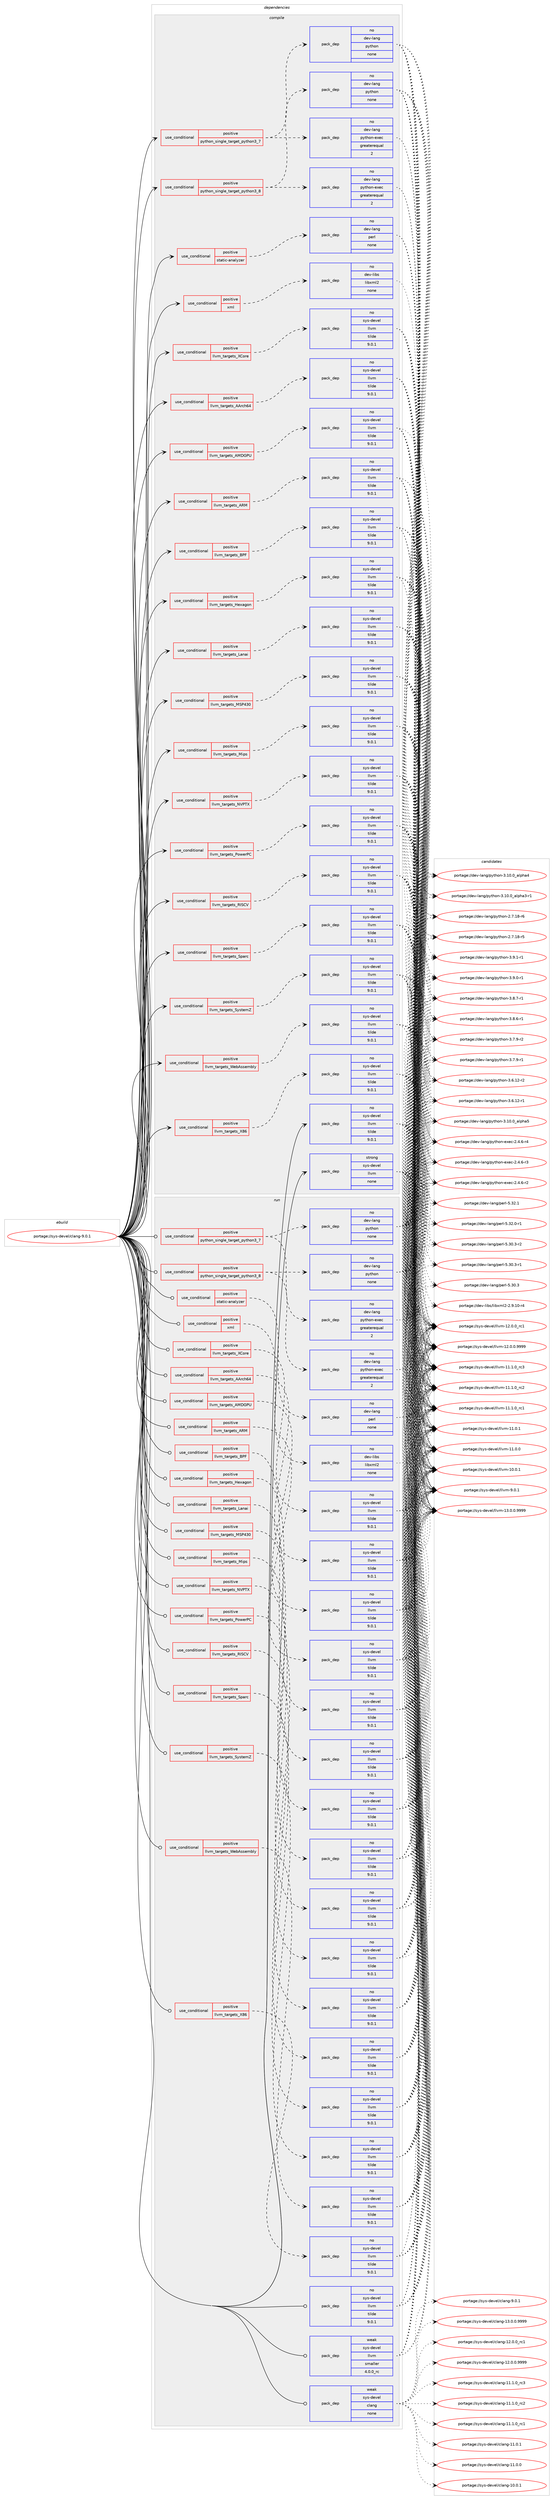 digraph prolog {

# *************
# Graph options
# *************

newrank=true;
concentrate=true;
compound=true;
graph [rankdir=LR,fontname=Helvetica,fontsize=10,ranksep=1.5];#, ranksep=2.5, nodesep=0.2];
edge  [arrowhead=vee];
node  [fontname=Helvetica,fontsize=10];

# **********
# The ebuild
# **********

subgraph cluster_leftcol {
color=gray;
rank=same;
label=<<i>ebuild</i>>;
id [label="portage://sys-devel/clang-9.0.1", color=red, width=4, href="../sys-devel/clang-9.0.1.svg"];
}

# ****************
# The dependencies
# ****************

subgraph cluster_midcol {
color=gray;
label=<<i>dependencies</i>>;
subgraph cluster_compile {
fillcolor="#eeeeee";
style=filled;
label=<<i>compile</i>>;
subgraph cond1274 {
dependency5177 [label=<<TABLE BORDER="0" CELLBORDER="1" CELLSPACING="0" CELLPADDING="4"><TR><TD ROWSPAN="3" CELLPADDING="10">use_conditional</TD></TR><TR><TD>positive</TD></TR><TR><TD>llvm_targets_AArch64</TD></TR></TABLE>>, shape=none, color=red];
subgraph pack3830 {
dependency5178 [label=<<TABLE BORDER="0" CELLBORDER="1" CELLSPACING="0" CELLPADDING="4" WIDTH="220"><TR><TD ROWSPAN="6" CELLPADDING="30">pack_dep</TD></TR><TR><TD WIDTH="110">no</TD></TR><TR><TD>sys-devel</TD></TR><TR><TD>llvm</TD></TR><TR><TD>tilde</TD></TR><TR><TD>9.0.1</TD></TR></TABLE>>, shape=none, color=blue];
}
dependency5177:e -> dependency5178:w [weight=20,style="dashed",arrowhead="vee"];
}
id:e -> dependency5177:w [weight=20,style="solid",arrowhead="vee"];
subgraph cond1275 {
dependency5179 [label=<<TABLE BORDER="0" CELLBORDER="1" CELLSPACING="0" CELLPADDING="4"><TR><TD ROWSPAN="3" CELLPADDING="10">use_conditional</TD></TR><TR><TD>positive</TD></TR><TR><TD>llvm_targets_AMDGPU</TD></TR></TABLE>>, shape=none, color=red];
subgraph pack3831 {
dependency5180 [label=<<TABLE BORDER="0" CELLBORDER="1" CELLSPACING="0" CELLPADDING="4" WIDTH="220"><TR><TD ROWSPAN="6" CELLPADDING="30">pack_dep</TD></TR><TR><TD WIDTH="110">no</TD></TR><TR><TD>sys-devel</TD></TR><TR><TD>llvm</TD></TR><TR><TD>tilde</TD></TR><TR><TD>9.0.1</TD></TR></TABLE>>, shape=none, color=blue];
}
dependency5179:e -> dependency5180:w [weight=20,style="dashed",arrowhead="vee"];
}
id:e -> dependency5179:w [weight=20,style="solid",arrowhead="vee"];
subgraph cond1276 {
dependency5181 [label=<<TABLE BORDER="0" CELLBORDER="1" CELLSPACING="0" CELLPADDING="4"><TR><TD ROWSPAN="3" CELLPADDING="10">use_conditional</TD></TR><TR><TD>positive</TD></TR><TR><TD>llvm_targets_ARM</TD></TR></TABLE>>, shape=none, color=red];
subgraph pack3832 {
dependency5182 [label=<<TABLE BORDER="0" CELLBORDER="1" CELLSPACING="0" CELLPADDING="4" WIDTH="220"><TR><TD ROWSPAN="6" CELLPADDING="30">pack_dep</TD></TR><TR><TD WIDTH="110">no</TD></TR><TR><TD>sys-devel</TD></TR><TR><TD>llvm</TD></TR><TR><TD>tilde</TD></TR><TR><TD>9.0.1</TD></TR></TABLE>>, shape=none, color=blue];
}
dependency5181:e -> dependency5182:w [weight=20,style="dashed",arrowhead="vee"];
}
id:e -> dependency5181:w [weight=20,style="solid",arrowhead="vee"];
subgraph cond1277 {
dependency5183 [label=<<TABLE BORDER="0" CELLBORDER="1" CELLSPACING="0" CELLPADDING="4"><TR><TD ROWSPAN="3" CELLPADDING="10">use_conditional</TD></TR><TR><TD>positive</TD></TR><TR><TD>llvm_targets_BPF</TD></TR></TABLE>>, shape=none, color=red];
subgraph pack3833 {
dependency5184 [label=<<TABLE BORDER="0" CELLBORDER="1" CELLSPACING="0" CELLPADDING="4" WIDTH="220"><TR><TD ROWSPAN="6" CELLPADDING="30">pack_dep</TD></TR><TR><TD WIDTH="110">no</TD></TR><TR><TD>sys-devel</TD></TR><TR><TD>llvm</TD></TR><TR><TD>tilde</TD></TR><TR><TD>9.0.1</TD></TR></TABLE>>, shape=none, color=blue];
}
dependency5183:e -> dependency5184:w [weight=20,style="dashed",arrowhead="vee"];
}
id:e -> dependency5183:w [weight=20,style="solid",arrowhead="vee"];
subgraph cond1278 {
dependency5185 [label=<<TABLE BORDER="0" CELLBORDER="1" CELLSPACING="0" CELLPADDING="4"><TR><TD ROWSPAN="3" CELLPADDING="10">use_conditional</TD></TR><TR><TD>positive</TD></TR><TR><TD>llvm_targets_Hexagon</TD></TR></TABLE>>, shape=none, color=red];
subgraph pack3834 {
dependency5186 [label=<<TABLE BORDER="0" CELLBORDER="1" CELLSPACING="0" CELLPADDING="4" WIDTH="220"><TR><TD ROWSPAN="6" CELLPADDING="30">pack_dep</TD></TR><TR><TD WIDTH="110">no</TD></TR><TR><TD>sys-devel</TD></TR><TR><TD>llvm</TD></TR><TR><TD>tilde</TD></TR><TR><TD>9.0.1</TD></TR></TABLE>>, shape=none, color=blue];
}
dependency5185:e -> dependency5186:w [weight=20,style="dashed",arrowhead="vee"];
}
id:e -> dependency5185:w [weight=20,style="solid",arrowhead="vee"];
subgraph cond1279 {
dependency5187 [label=<<TABLE BORDER="0" CELLBORDER="1" CELLSPACING="0" CELLPADDING="4"><TR><TD ROWSPAN="3" CELLPADDING="10">use_conditional</TD></TR><TR><TD>positive</TD></TR><TR><TD>llvm_targets_Lanai</TD></TR></TABLE>>, shape=none, color=red];
subgraph pack3835 {
dependency5188 [label=<<TABLE BORDER="0" CELLBORDER="1" CELLSPACING="0" CELLPADDING="4" WIDTH="220"><TR><TD ROWSPAN="6" CELLPADDING="30">pack_dep</TD></TR><TR><TD WIDTH="110">no</TD></TR><TR><TD>sys-devel</TD></TR><TR><TD>llvm</TD></TR><TR><TD>tilde</TD></TR><TR><TD>9.0.1</TD></TR></TABLE>>, shape=none, color=blue];
}
dependency5187:e -> dependency5188:w [weight=20,style="dashed",arrowhead="vee"];
}
id:e -> dependency5187:w [weight=20,style="solid",arrowhead="vee"];
subgraph cond1280 {
dependency5189 [label=<<TABLE BORDER="0" CELLBORDER="1" CELLSPACING="0" CELLPADDING="4"><TR><TD ROWSPAN="3" CELLPADDING="10">use_conditional</TD></TR><TR><TD>positive</TD></TR><TR><TD>llvm_targets_MSP430</TD></TR></TABLE>>, shape=none, color=red];
subgraph pack3836 {
dependency5190 [label=<<TABLE BORDER="0" CELLBORDER="1" CELLSPACING="0" CELLPADDING="4" WIDTH="220"><TR><TD ROWSPAN="6" CELLPADDING="30">pack_dep</TD></TR><TR><TD WIDTH="110">no</TD></TR><TR><TD>sys-devel</TD></TR><TR><TD>llvm</TD></TR><TR><TD>tilde</TD></TR><TR><TD>9.0.1</TD></TR></TABLE>>, shape=none, color=blue];
}
dependency5189:e -> dependency5190:w [weight=20,style="dashed",arrowhead="vee"];
}
id:e -> dependency5189:w [weight=20,style="solid",arrowhead="vee"];
subgraph cond1281 {
dependency5191 [label=<<TABLE BORDER="0" CELLBORDER="1" CELLSPACING="0" CELLPADDING="4"><TR><TD ROWSPAN="3" CELLPADDING="10">use_conditional</TD></TR><TR><TD>positive</TD></TR><TR><TD>llvm_targets_Mips</TD></TR></TABLE>>, shape=none, color=red];
subgraph pack3837 {
dependency5192 [label=<<TABLE BORDER="0" CELLBORDER="1" CELLSPACING="0" CELLPADDING="4" WIDTH="220"><TR><TD ROWSPAN="6" CELLPADDING="30">pack_dep</TD></TR><TR><TD WIDTH="110">no</TD></TR><TR><TD>sys-devel</TD></TR><TR><TD>llvm</TD></TR><TR><TD>tilde</TD></TR><TR><TD>9.0.1</TD></TR></TABLE>>, shape=none, color=blue];
}
dependency5191:e -> dependency5192:w [weight=20,style="dashed",arrowhead="vee"];
}
id:e -> dependency5191:w [weight=20,style="solid",arrowhead="vee"];
subgraph cond1282 {
dependency5193 [label=<<TABLE BORDER="0" CELLBORDER="1" CELLSPACING="0" CELLPADDING="4"><TR><TD ROWSPAN="3" CELLPADDING="10">use_conditional</TD></TR><TR><TD>positive</TD></TR><TR><TD>llvm_targets_NVPTX</TD></TR></TABLE>>, shape=none, color=red];
subgraph pack3838 {
dependency5194 [label=<<TABLE BORDER="0" CELLBORDER="1" CELLSPACING="0" CELLPADDING="4" WIDTH="220"><TR><TD ROWSPAN="6" CELLPADDING="30">pack_dep</TD></TR><TR><TD WIDTH="110">no</TD></TR><TR><TD>sys-devel</TD></TR><TR><TD>llvm</TD></TR><TR><TD>tilde</TD></TR><TR><TD>9.0.1</TD></TR></TABLE>>, shape=none, color=blue];
}
dependency5193:e -> dependency5194:w [weight=20,style="dashed",arrowhead="vee"];
}
id:e -> dependency5193:w [weight=20,style="solid",arrowhead="vee"];
subgraph cond1283 {
dependency5195 [label=<<TABLE BORDER="0" CELLBORDER="1" CELLSPACING="0" CELLPADDING="4"><TR><TD ROWSPAN="3" CELLPADDING="10">use_conditional</TD></TR><TR><TD>positive</TD></TR><TR><TD>llvm_targets_PowerPC</TD></TR></TABLE>>, shape=none, color=red];
subgraph pack3839 {
dependency5196 [label=<<TABLE BORDER="0" CELLBORDER="1" CELLSPACING="0" CELLPADDING="4" WIDTH="220"><TR><TD ROWSPAN="6" CELLPADDING="30">pack_dep</TD></TR><TR><TD WIDTH="110">no</TD></TR><TR><TD>sys-devel</TD></TR><TR><TD>llvm</TD></TR><TR><TD>tilde</TD></TR><TR><TD>9.0.1</TD></TR></TABLE>>, shape=none, color=blue];
}
dependency5195:e -> dependency5196:w [weight=20,style="dashed",arrowhead="vee"];
}
id:e -> dependency5195:w [weight=20,style="solid",arrowhead="vee"];
subgraph cond1284 {
dependency5197 [label=<<TABLE BORDER="0" CELLBORDER="1" CELLSPACING="0" CELLPADDING="4"><TR><TD ROWSPAN="3" CELLPADDING="10">use_conditional</TD></TR><TR><TD>positive</TD></TR><TR><TD>llvm_targets_RISCV</TD></TR></TABLE>>, shape=none, color=red];
subgraph pack3840 {
dependency5198 [label=<<TABLE BORDER="0" CELLBORDER="1" CELLSPACING="0" CELLPADDING="4" WIDTH="220"><TR><TD ROWSPAN="6" CELLPADDING="30">pack_dep</TD></TR><TR><TD WIDTH="110">no</TD></TR><TR><TD>sys-devel</TD></TR><TR><TD>llvm</TD></TR><TR><TD>tilde</TD></TR><TR><TD>9.0.1</TD></TR></TABLE>>, shape=none, color=blue];
}
dependency5197:e -> dependency5198:w [weight=20,style="dashed",arrowhead="vee"];
}
id:e -> dependency5197:w [weight=20,style="solid",arrowhead="vee"];
subgraph cond1285 {
dependency5199 [label=<<TABLE BORDER="0" CELLBORDER="1" CELLSPACING="0" CELLPADDING="4"><TR><TD ROWSPAN="3" CELLPADDING="10">use_conditional</TD></TR><TR><TD>positive</TD></TR><TR><TD>llvm_targets_Sparc</TD></TR></TABLE>>, shape=none, color=red];
subgraph pack3841 {
dependency5200 [label=<<TABLE BORDER="0" CELLBORDER="1" CELLSPACING="0" CELLPADDING="4" WIDTH="220"><TR><TD ROWSPAN="6" CELLPADDING="30">pack_dep</TD></TR><TR><TD WIDTH="110">no</TD></TR><TR><TD>sys-devel</TD></TR><TR><TD>llvm</TD></TR><TR><TD>tilde</TD></TR><TR><TD>9.0.1</TD></TR></TABLE>>, shape=none, color=blue];
}
dependency5199:e -> dependency5200:w [weight=20,style="dashed",arrowhead="vee"];
}
id:e -> dependency5199:w [weight=20,style="solid",arrowhead="vee"];
subgraph cond1286 {
dependency5201 [label=<<TABLE BORDER="0" CELLBORDER="1" CELLSPACING="0" CELLPADDING="4"><TR><TD ROWSPAN="3" CELLPADDING="10">use_conditional</TD></TR><TR><TD>positive</TD></TR><TR><TD>llvm_targets_SystemZ</TD></TR></TABLE>>, shape=none, color=red];
subgraph pack3842 {
dependency5202 [label=<<TABLE BORDER="0" CELLBORDER="1" CELLSPACING="0" CELLPADDING="4" WIDTH="220"><TR><TD ROWSPAN="6" CELLPADDING="30">pack_dep</TD></TR><TR><TD WIDTH="110">no</TD></TR><TR><TD>sys-devel</TD></TR><TR><TD>llvm</TD></TR><TR><TD>tilde</TD></TR><TR><TD>9.0.1</TD></TR></TABLE>>, shape=none, color=blue];
}
dependency5201:e -> dependency5202:w [weight=20,style="dashed",arrowhead="vee"];
}
id:e -> dependency5201:w [weight=20,style="solid",arrowhead="vee"];
subgraph cond1287 {
dependency5203 [label=<<TABLE BORDER="0" CELLBORDER="1" CELLSPACING="0" CELLPADDING="4"><TR><TD ROWSPAN="3" CELLPADDING="10">use_conditional</TD></TR><TR><TD>positive</TD></TR><TR><TD>llvm_targets_WebAssembly</TD></TR></TABLE>>, shape=none, color=red];
subgraph pack3843 {
dependency5204 [label=<<TABLE BORDER="0" CELLBORDER="1" CELLSPACING="0" CELLPADDING="4" WIDTH="220"><TR><TD ROWSPAN="6" CELLPADDING="30">pack_dep</TD></TR><TR><TD WIDTH="110">no</TD></TR><TR><TD>sys-devel</TD></TR><TR><TD>llvm</TD></TR><TR><TD>tilde</TD></TR><TR><TD>9.0.1</TD></TR></TABLE>>, shape=none, color=blue];
}
dependency5203:e -> dependency5204:w [weight=20,style="dashed",arrowhead="vee"];
}
id:e -> dependency5203:w [weight=20,style="solid",arrowhead="vee"];
subgraph cond1288 {
dependency5205 [label=<<TABLE BORDER="0" CELLBORDER="1" CELLSPACING="0" CELLPADDING="4"><TR><TD ROWSPAN="3" CELLPADDING="10">use_conditional</TD></TR><TR><TD>positive</TD></TR><TR><TD>llvm_targets_X86</TD></TR></TABLE>>, shape=none, color=red];
subgraph pack3844 {
dependency5206 [label=<<TABLE BORDER="0" CELLBORDER="1" CELLSPACING="0" CELLPADDING="4" WIDTH="220"><TR><TD ROWSPAN="6" CELLPADDING="30">pack_dep</TD></TR><TR><TD WIDTH="110">no</TD></TR><TR><TD>sys-devel</TD></TR><TR><TD>llvm</TD></TR><TR><TD>tilde</TD></TR><TR><TD>9.0.1</TD></TR></TABLE>>, shape=none, color=blue];
}
dependency5205:e -> dependency5206:w [weight=20,style="dashed",arrowhead="vee"];
}
id:e -> dependency5205:w [weight=20,style="solid",arrowhead="vee"];
subgraph cond1289 {
dependency5207 [label=<<TABLE BORDER="0" CELLBORDER="1" CELLSPACING="0" CELLPADDING="4"><TR><TD ROWSPAN="3" CELLPADDING="10">use_conditional</TD></TR><TR><TD>positive</TD></TR><TR><TD>llvm_targets_XCore</TD></TR></TABLE>>, shape=none, color=red];
subgraph pack3845 {
dependency5208 [label=<<TABLE BORDER="0" CELLBORDER="1" CELLSPACING="0" CELLPADDING="4" WIDTH="220"><TR><TD ROWSPAN="6" CELLPADDING="30">pack_dep</TD></TR><TR><TD WIDTH="110">no</TD></TR><TR><TD>sys-devel</TD></TR><TR><TD>llvm</TD></TR><TR><TD>tilde</TD></TR><TR><TD>9.0.1</TD></TR></TABLE>>, shape=none, color=blue];
}
dependency5207:e -> dependency5208:w [weight=20,style="dashed",arrowhead="vee"];
}
id:e -> dependency5207:w [weight=20,style="solid",arrowhead="vee"];
subgraph cond1290 {
dependency5209 [label=<<TABLE BORDER="0" CELLBORDER="1" CELLSPACING="0" CELLPADDING="4"><TR><TD ROWSPAN="3" CELLPADDING="10">use_conditional</TD></TR><TR><TD>positive</TD></TR><TR><TD>python_single_target_python3_7</TD></TR></TABLE>>, shape=none, color=red];
subgraph pack3846 {
dependency5210 [label=<<TABLE BORDER="0" CELLBORDER="1" CELLSPACING="0" CELLPADDING="4" WIDTH="220"><TR><TD ROWSPAN="6" CELLPADDING="30">pack_dep</TD></TR><TR><TD WIDTH="110">no</TD></TR><TR><TD>dev-lang</TD></TR><TR><TD>python</TD></TR><TR><TD>none</TD></TR><TR><TD></TD></TR></TABLE>>, shape=none, color=blue];
}
dependency5209:e -> dependency5210:w [weight=20,style="dashed",arrowhead="vee"];
subgraph pack3847 {
dependency5211 [label=<<TABLE BORDER="0" CELLBORDER="1" CELLSPACING="0" CELLPADDING="4" WIDTH="220"><TR><TD ROWSPAN="6" CELLPADDING="30">pack_dep</TD></TR><TR><TD WIDTH="110">no</TD></TR><TR><TD>dev-lang</TD></TR><TR><TD>python-exec</TD></TR><TR><TD>greaterequal</TD></TR><TR><TD>2</TD></TR></TABLE>>, shape=none, color=blue];
}
dependency5209:e -> dependency5211:w [weight=20,style="dashed",arrowhead="vee"];
}
id:e -> dependency5209:w [weight=20,style="solid",arrowhead="vee"];
subgraph cond1291 {
dependency5212 [label=<<TABLE BORDER="0" CELLBORDER="1" CELLSPACING="0" CELLPADDING="4"><TR><TD ROWSPAN="3" CELLPADDING="10">use_conditional</TD></TR><TR><TD>positive</TD></TR><TR><TD>python_single_target_python3_8</TD></TR></TABLE>>, shape=none, color=red];
subgraph pack3848 {
dependency5213 [label=<<TABLE BORDER="0" CELLBORDER="1" CELLSPACING="0" CELLPADDING="4" WIDTH="220"><TR><TD ROWSPAN="6" CELLPADDING="30">pack_dep</TD></TR><TR><TD WIDTH="110">no</TD></TR><TR><TD>dev-lang</TD></TR><TR><TD>python</TD></TR><TR><TD>none</TD></TR><TR><TD></TD></TR></TABLE>>, shape=none, color=blue];
}
dependency5212:e -> dependency5213:w [weight=20,style="dashed",arrowhead="vee"];
subgraph pack3849 {
dependency5214 [label=<<TABLE BORDER="0" CELLBORDER="1" CELLSPACING="0" CELLPADDING="4" WIDTH="220"><TR><TD ROWSPAN="6" CELLPADDING="30">pack_dep</TD></TR><TR><TD WIDTH="110">no</TD></TR><TR><TD>dev-lang</TD></TR><TR><TD>python-exec</TD></TR><TR><TD>greaterequal</TD></TR><TR><TD>2</TD></TR></TABLE>>, shape=none, color=blue];
}
dependency5212:e -> dependency5214:w [weight=20,style="dashed",arrowhead="vee"];
}
id:e -> dependency5212:w [weight=20,style="solid",arrowhead="vee"];
subgraph cond1292 {
dependency5215 [label=<<TABLE BORDER="0" CELLBORDER="1" CELLSPACING="0" CELLPADDING="4"><TR><TD ROWSPAN="3" CELLPADDING="10">use_conditional</TD></TR><TR><TD>positive</TD></TR><TR><TD>static-analyzer</TD></TR></TABLE>>, shape=none, color=red];
subgraph pack3850 {
dependency5216 [label=<<TABLE BORDER="0" CELLBORDER="1" CELLSPACING="0" CELLPADDING="4" WIDTH="220"><TR><TD ROWSPAN="6" CELLPADDING="30">pack_dep</TD></TR><TR><TD WIDTH="110">no</TD></TR><TR><TD>dev-lang</TD></TR><TR><TD>perl</TD></TR><TR><TD>none</TD></TR><TR><TD></TD></TR></TABLE>>, shape=none, color=blue];
}
dependency5215:e -> dependency5216:w [weight=20,style="dashed",arrowhead="vee"];
}
id:e -> dependency5215:w [weight=20,style="solid",arrowhead="vee"];
subgraph cond1293 {
dependency5217 [label=<<TABLE BORDER="0" CELLBORDER="1" CELLSPACING="0" CELLPADDING="4"><TR><TD ROWSPAN="3" CELLPADDING="10">use_conditional</TD></TR><TR><TD>positive</TD></TR><TR><TD>xml</TD></TR></TABLE>>, shape=none, color=red];
subgraph pack3851 {
dependency5218 [label=<<TABLE BORDER="0" CELLBORDER="1" CELLSPACING="0" CELLPADDING="4" WIDTH="220"><TR><TD ROWSPAN="6" CELLPADDING="30">pack_dep</TD></TR><TR><TD WIDTH="110">no</TD></TR><TR><TD>dev-libs</TD></TR><TR><TD>libxml2</TD></TR><TR><TD>none</TD></TR><TR><TD></TD></TR></TABLE>>, shape=none, color=blue];
}
dependency5217:e -> dependency5218:w [weight=20,style="dashed",arrowhead="vee"];
}
id:e -> dependency5217:w [weight=20,style="solid",arrowhead="vee"];
subgraph pack3852 {
dependency5219 [label=<<TABLE BORDER="0" CELLBORDER="1" CELLSPACING="0" CELLPADDING="4" WIDTH="220"><TR><TD ROWSPAN="6" CELLPADDING="30">pack_dep</TD></TR><TR><TD WIDTH="110">no</TD></TR><TR><TD>sys-devel</TD></TR><TR><TD>llvm</TD></TR><TR><TD>tilde</TD></TR><TR><TD>9.0.1</TD></TR></TABLE>>, shape=none, color=blue];
}
id:e -> dependency5219:w [weight=20,style="solid",arrowhead="vee"];
subgraph pack3853 {
dependency5220 [label=<<TABLE BORDER="0" CELLBORDER="1" CELLSPACING="0" CELLPADDING="4" WIDTH="220"><TR><TD ROWSPAN="6" CELLPADDING="30">pack_dep</TD></TR><TR><TD WIDTH="110">strong</TD></TR><TR><TD>sys-devel</TD></TR><TR><TD>llvm</TD></TR><TR><TD>none</TD></TR><TR><TD></TD></TR></TABLE>>, shape=none, color=blue];
}
id:e -> dependency5220:w [weight=20,style="solid",arrowhead="vee"];
}
subgraph cluster_compileandrun {
fillcolor="#eeeeee";
style=filled;
label=<<i>compile and run</i>>;
}
subgraph cluster_run {
fillcolor="#eeeeee";
style=filled;
label=<<i>run</i>>;
subgraph cond1294 {
dependency5221 [label=<<TABLE BORDER="0" CELLBORDER="1" CELLSPACING="0" CELLPADDING="4"><TR><TD ROWSPAN="3" CELLPADDING="10">use_conditional</TD></TR><TR><TD>positive</TD></TR><TR><TD>llvm_targets_AArch64</TD></TR></TABLE>>, shape=none, color=red];
subgraph pack3854 {
dependency5222 [label=<<TABLE BORDER="0" CELLBORDER="1" CELLSPACING="0" CELLPADDING="4" WIDTH="220"><TR><TD ROWSPAN="6" CELLPADDING="30">pack_dep</TD></TR><TR><TD WIDTH="110">no</TD></TR><TR><TD>sys-devel</TD></TR><TR><TD>llvm</TD></TR><TR><TD>tilde</TD></TR><TR><TD>9.0.1</TD></TR></TABLE>>, shape=none, color=blue];
}
dependency5221:e -> dependency5222:w [weight=20,style="dashed",arrowhead="vee"];
}
id:e -> dependency5221:w [weight=20,style="solid",arrowhead="odot"];
subgraph cond1295 {
dependency5223 [label=<<TABLE BORDER="0" CELLBORDER="1" CELLSPACING="0" CELLPADDING="4"><TR><TD ROWSPAN="3" CELLPADDING="10">use_conditional</TD></TR><TR><TD>positive</TD></TR><TR><TD>llvm_targets_AMDGPU</TD></TR></TABLE>>, shape=none, color=red];
subgraph pack3855 {
dependency5224 [label=<<TABLE BORDER="0" CELLBORDER="1" CELLSPACING="0" CELLPADDING="4" WIDTH="220"><TR><TD ROWSPAN="6" CELLPADDING="30">pack_dep</TD></TR><TR><TD WIDTH="110">no</TD></TR><TR><TD>sys-devel</TD></TR><TR><TD>llvm</TD></TR><TR><TD>tilde</TD></TR><TR><TD>9.0.1</TD></TR></TABLE>>, shape=none, color=blue];
}
dependency5223:e -> dependency5224:w [weight=20,style="dashed",arrowhead="vee"];
}
id:e -> dependency5223:w [weight=20,style="solid",arrowhead="odot"];
subgraph cond1296 {
dependency5225 [label=<<TABLE BORDER="0" CELLBORDER="1" CELLSPACING="0" CELLPADDING="4"><TR><TD ROWSPAN="3" CELLPADDING="10">use_conditional</TD></TR><TR><TD>positive</TD></TR><TR><TD>llvm_targets_ARM</TD></TR></TABLE>>, shape=none, color=red];
subgraph pack3856 {
dependency5226 [label=<<TABLE BORDER="0" CELLBORDER="1" CELLSPACING="0" CELLPADDING="4" WIDTH="220"><TR><TD ROWSPAN="6" CELLPADDING="30">pack_dep</TD></TR><TR><TD WIDTH="110">no</TD></TR><TR><TD>sys-devel</TD></TR><TR><TD>llvm</TD></TR><TR><TD>tilde</TD></TR><TR><TD>9.0.1</TD></TR></TABLE>>, shape=none, color=blue];
}
dependency5225:e -> dependency5226:w [weight=20,style="dashed",arrowhead="vee"];
}
id:e -> dependency5225:w [weight=20,style="solid",arrowhead="odot"];
subgraph cond1297 {
dependency5227 [label=<<TABLE BORDER="0" CELLBORDER="1" CELLSPACING="0" CELLPADDING="4"><TR><TD ROWSPAN="3" CELLPADDING="10">use_conditional</TD></TR><TR><TD>positive</TD></TR><TR><TD>llvm_targets_BPF</TD></TR></TABLE>>, shape=none, color=red];
subgraph pack3857 {
dependency5228 [label=<<TABLE BORDER="0" CELLBORDER="1" CELLSPACING="0" CELLPADDING="4" WIDTH="220"><TR><TD ROWSPAN="6" CELLPADDING="30">pack_dep</TD></TR><TR><TD WIDTH="110">no</TD></TR><TR><TD>sys-devel</TD></TR><TR><TD>llvm</TD></TR><TR><TD>tilde</TD></TR><TR><TD>9.0.1</TD></TR></TABLE>>, shape=none, color=blue];
}
dependency5227:e -> dependency5228:w [weight=20,style="dashed",arrowhead="vee"];
}
id:e -> dependency5227:w [weight=20,style="solid",arrowhead="odot"];
subgraph cond1298 {
dependency5229 [label=<<TABLE BORDER="0" CELLBORDER="1" CELLSPACING="0" CELLPADDING="4"><TR><TD ROWSPAN="3" CELLPADDING="10">use_conditional</TD></TR><TR><TD>positive</TD></TR><TR><TD>llvm_targets_Hexagon</TD></TR></TABLE>>, shape=none, color=red];
subgraph pack3858 {
dependency5230 [label=<<TABLE BORDER="0" CELLBORDER="1" CELLSPACING="0" CELLPADDING="4" WIDTH="220"><TR><TD ROWSPAN="6" CELLPADDING="30">pack_dep</TD></TR><TR><TD WIDTH="110">no</TD></TR><TR><TD>sys-devel</TD></TR><TR><TD>llvm</TD></TR><TR><TD>tilde</TD></TR><TR><TD>9.0.1</TD></TR></TABLE>>, shape=none, color=blue];
}
dependency5229:e -> dependency5230:w [weight=20,style="dashed",arrowhead="vee"];
}
id:e -> dependency5229:w [weight=20,style="solid",arrowhead="odot"];
subgraph cond1299 {
dependency5231 [label=<<TABLE BORDER="0" CELLBORDER="1" CELLSPACING="0" CELLPADDING="4"><TR><TD ROWSPAN="3" CELLPADDING="10">use_conditional</TD></TR><TR><TD>positive</TD></TR><TR><TD>llvm_targets_Lanai</TD></TR></TABLE>>, shape=none, color=red];
subgraph pack3859 {
dependency5232 [label=<<TABLE BORDER="0" CELLBORDER="1" CELLSPACING="0" CELLPADDING="4" WIDTH="220"><TR><TD ROWSPAN="6" CELLPADDING="30">pack_dep</TD></TR><TR><TD WIDTH="110">no</TD></TR><TR><TD>sys-devel</TD></TR><TR><TD>llvm</TD></TR><TR><TD>tilde</TD></TR><TR><TD>9.0.1</TD></TR></TABLE>>, shape=none, color=blue];
}
dependency5231:e -> dependency5232:w [weight=20,style="dashed",arrowhead="vee"];
}
id:e -> dependency5231:w [weight=20,style="solid",arrowhead="odot"];
subgraph cond1300 {
dependency5233 [label=<<TABLE BORDER="0" CELLBORDER="1" CELLSPACING="0" CELLPADDING="4"><TR><TD ROWSPAN="3" CELLPADDING="10">use_conditional</TD></TR><TR><TD>positive</TD></TR><TR><TD>llvm_targets_MSP430</TD></TR></TABLE>>, shape=none, color=red];
subgraph pack3860 {
dependency5234 [label=<<TABLE BORDER="0" CELLBORDER="1" CELLSPACING="0" CELLPADDING="4" WIDTH="220"><TR><TD ROWSPAN="6" CELLPADDING="30">pack_dep</TD></TR><TR><TD WIDTH="110">no</TD></TR><TR><TD>sys-devel</TD></TR><TR><TD>llvm</TD></TR><TR><TD>tilde</TD></TR><TR><TD>9.0.1</TD></TR></TABLE>>, shape=none, color=blue];
}
dependency5233:e -> dependency5234:w [weight=20,style="dashed",arrowhead="vee"];
}
id:e -> dependency5233:w [weight=20,style="solid",arrowhead="odot"];
subgraph cond1301 {
dependency5235 [label=<<TABLE BORDER="0" CELLBORDER="1" CELLSPACING="0" CELLPADDING="4"><TR><TD ROWSPAN="3" CELLPADDING="10">use_conditional</TD></TR><TR><TD>positive</TD></TR><TR><TD>llvm_targets_Mips</TD></TR></TABLE>>, shape=none, color=red];
subgraph pack3861 {
dependency5236 [label=<<TABLE BORDER="0" CELLBORDER="1" CELLSPACING="0" CELLPADDING="4" WIDTH="220"><TR><TD ROWSPAN="6" CELLPADDING="30">pack_dep</TD></TR><TR><TD WIDTH="110">no</TD></TR><TR><TD>sys-devel</TD></TR><TR><TD>llvm</TD></TR><TR><TD>tilde</TD></TR><TR><TD>9.0.1</TD></TR></TABLE>>, shape=none, color=blue];
}
dependency5235:e -> dependency5236:w [weight=20,style="dashed",arrowhead="vee"];
}
id:e -> dependency5235:w [weight=20,style="solid",arrowhead="odot"];
subgraph cond1302 {
dependency5237 [label=<<TABLE BORDER="0" CELLBORDER="1" CELLSPACING="0" CELLPADDING="4"><TR><TD ROWSPAN="3" CELLPADDING="10">use_conditional</TD></TR><TR><TD>positive</TD></TR><TR><TD>llvm_targets_NVPTX</TD></TR></TABLE>>, shape=none, color=red];
subgraph pack3862 {
dependency5238 [label=<<TABLE BORDER="0" CELLBORDER="1" CELLSPACING="0" CELLPADDING="4" WIDTH="220"><TR><TD ROWSPAN="6" CELLPADDING="30">pack_dep</TD></TR><TR><TD WIDTH="110">no</TD></TR><TR><TD>sys-devel</TD></TR><TR><TD>llvm</TD></TR><TR><TD>tilde</TD></TR><TR><TD>9.0.1</TD></TR></TABLE>>, shape=none, color=blue];
}
dependency5237:e -> dependency5238:w [weight=20,style="dashed",arrowhead="vee"];
}
id:e -> dependency5237:w [weight=20,style="solid",arrowhead="odot"];
subgraph cond1303 {
dependency5239 [label=<<TABLE BORDER="0" CELLBORDER="1" CELLSPACING="0" CELLPADDING="4"><TR><TD ROWSPAN="3" CELLPADDING="10">use_conditional</TD></TR><TR><TD>positive</TD></TR><TR><TD>llvm_targets_PowerPC</TD></TR></TABLE>>, shape=none, color=red];
subgraph pack3863 {
dependency5240 [label=<<TABLE BORDER="0" CELLBORDER="1" CELLSPACING="0" CELLPADDING="4" WIDTH="220"><TR><TD ROWSPAN="6" CELLPADDING="30">pack_dep</TD></TR><TR><TD WIDTH="110">no</TD></TR><TR><TD>sys-devel</TD></TR><TR><TD>llvm</TD></TR><TR><TD>tilde</TD></TR><TR><TD>9.0.1</TD></TR></TABLE>>, shape=none, color=blue];
}
dependency5239:e -> dependency5240:w [weight=20,style="dashed",arrowhead="vee"];
}
id:e -> dependency5239:w [weight=20,style="solid",arrowhead="odot"];
subgraph cond1304 {
dependency5241 [label=<<TABLE BORDER="0" CELLBORDER="1" CELLSPACING="0" CELLPADDING="4"><TR><TD ROWSPAN="3" CELLPADDING="10">use_conditional</TD></TR><TR><TD>positive</TD></TR><TR><TD>llvm_targets_RISCV</TD></TR></TABLE>>, shape=none, color=red];
subgraph pack3864 {
dependency5242 [label=<<TABLE BORDER="0" CELLBORDER="1" CELLSPACING="0" CELLPADDING="4" WIDTH="220"><TR><TD ROWSPAN="6" CELLPADDING="30">pack_dep</TD></TR><TR><TD WIDTH="110">no</TD></TR><TR><TD>sys-devel</TD></TR><TR><TD>llvm</TD></TR><TR><TD>tilde</TD></TR><TR><TD>9.0.1</TD></TR></TABLE>>, shape=none, color=blue];
}
dependency5241:e -> dependency5242:w [weight=20,style="dashed",arrowhead="vee"];
}
id:e -> dependency5241:w [weight=20,style="solid",arrowhead="odot"];
subgraph cond1305 {
dependency5243 [label=<<TABLE BORDER="0" CELLBORDER="1" CELLSPACING="0" CELLPADDING="4"><TR><TD ROWSPAN="3" CELLPADDING="10">use_conditional</TD></TR><TR><TD>positive</TD></TR><TR><TD>llvm_targets_Sparc</TD></TR></TABLE>>, shape=none, color=red];
subgraph pack3865 {
dependency5244 [label=<<TABLE BORDER="0" CELLBORDER="1" CELLSPACING="0" CELLPADDING="4" WIDTH="220"><TR><TD ROWSPAN="6" CELLPADDING="30">pack_dep</TD></TR><TR><TD WIDTH="110">no</TD></TR><TR><TD>sys-devel</TD></TR><TR><TD>llvm</TD></TR><TR><TD>tilde</TD></TR><TR><TD>9.0.1</TD></TR></TABLE>>, shape=none, color=blue];
}
dependency5243:e -> dependency5244:w [weight=20,style="dashed",arrowhead="vee"];
}
id:e -> dependency5243:w [weight=20,style="solid",arrowhead="odot"];
subgraph cond1306 {
dependency5245 [label=<<TABLE BORDER="0" CELLBORDER="1" CELLSPACING="0" CELLPADDING="4"><TR><TD ROWSPAN="3" CELLPADDING="10">use_conditional</TD></TR><TR><TD>positive</TD></TR><TR><TD>llvm_targets_SystemZ</TD></TR></TABLE>>, shape=none, color=red];
subgraph pack3866 {
dependency5246 [label=<<TABLE BORDER="0" CELLBORDER="1" CELLSPACING="0" CELLPADDING="4" WIDTH="220"><TR><TD ROWSPAN="6" CELLPADDING="30">pack_dep</TD></TR><TR><TD WIDTH="110">no</TD></TR><TR><TD>sys-devel</TD></TR><TR><TD>llvm</TD></TR><TR><TD>tilde</TD></TR><TR><TD>9.0.1</TD></TR></TABLE>>, shape=none, color=blue];
}
dependency5245:e -> dependency5246:w [weight=20,style="dashed",arrowhead="vee"];
}
id:e -> dependency5245:w [weight=20,style="solid",arrowhead="odot"];
subgraph cond1307 {
dependency5247 [label=<<TABLE BORDER="0" CELLBORDER="1" CELLSPACING="0" CELLPADDING="4"><TR><TD ROWSPAN="3" CELLPADDING="10">use_conditional</TD></TR><TR><TD>positive</TD></TR><TR><TD>llvm_targets_WebAssembly</TD></TR></TABLE>>, shape=none, color=red];
subgraph pack3867 {
dependency5248 [label=<<TABLE BORDER="0" CELLBORDER="1" CELLSPACING="0" CELLPADDING="4" WIDTH="220"><TR><TD ROWSPAN="6" CELLPADDING="30">pack_dep</TD></TR><TR><TD WIDTH="110">no</TD></TR><TR><TD>sys-devel</TD></TR><TR><TD>llvm</TD></TR><TR><TD>tilde</TD></TR><TR><TD>9.0.1</TD></TR></TABLE>>, shape=none, color=blue];
}
dependency5247:e -> dependency5248:w [weight=20,style="dashed",arrowhead="vee"];
}
id:e -> dependency5247:w [weight=20,style="solid",arrowhead="odot"];
subgraph cond1308 {
dependency5249 [label=<<TABLE BORDER="0" CELLBORDER="1" CELLSPACING="0" CELLPADDING="4"><TR><TD ROWSPAN="3" CELLPADDING="10">use_conditional</TD></TR><TR><TD>positive</TD></TR><TR><TD>llvm_targets_X86</TD></TR></TABLE>>, shape=none, color=red];
subgraph pack3868 {
dependency5250 [label=<<TABLE BORDER="0" CELLBORDER="1" CELLSPACING="0" CELLPADDING="4" WIDTH="220"><TR><TD ROWSPAN="6" CELLPADDING="30">pack_dep</TD></TR><TR><TD WIDTH="110">no</TD></TR><TR><TD>sys-devel</TD></TR><TR><TD>llvm</TD></TR><TR><TD>tilde</TD></TR><TR><TD>9.0.1</TD></TR></TABLE>>, shape=none, color=blue];
}
dependency5249:e -> dependency5250:w [weight=20,style="dashed",arrowhead="vee"];
}
id:e -> dependency5249:w [weight=20,style="solid",arrowhead="odot"];
subgraph cond1309 {
dependency5251 [label=<<TABLE BORDER="0" CELLBORDER="1" CELLSPACING="0" CELLPADDING="4"><TR><TD ROWSPAN="3" CELLPADDING="10">use_conditional</TD></TR><TR><TD>positive</TD></TR><TR><TD>llvm_targets_XCore</TD></TR></TABLE>>, shape=none, color=red];
subgraph pack3869 {
dependency5252 [label=<<TABLE BORDER="0" CELLBORDER="1" CELLSPACING="0" CELLPADDING="4" WIDTH="220"><TR><TD ROWSPAN="6" CELLPADDING="30">pack_dep</TD></TR><TR><TD WIDTH="110">no</TD></TR><TR><TD>sys-devel</TD></TR><TR><TD>llvm</TD></TR><TR><TD>tilde</TD></TR><TR><TD>9.0.1</TD></TR></TABLE>>, shape=none, color=blue];
}
dependency5251:e -> dependency5252:w [weight=20,style="dashed",arrowhead="vee"];
}
id:e -> dependency5251:w [weight=20,style="solid",arrowhead="odot"];
subgraph cond1310 {
dependency5253 [label=<<TABLE BORDER="0" CELLBORDER="1" CELLSPACING="0" CELLPADDING="4"><TR><TD ROWSPAN="3" CELLPADDING="10">use_conditional</TD></TR><TR><TD>positive</TD></TR><TR><TD>python_single_target_python3_7</TD></TR></TABLE>>, shape=none, color=red];
subgraph pack3870 {
dependency5254 [label=<<TABLE BORDER="0" CELLBORDER="1" CELLSPACING="0" CELLPADDING="4" WIDTH="220"><TR><TD ROWSPAN="6" CELLPADDING="30">pack_dep</TD></TR><TR><TD WIDTH="110">no</TD></TR><TR><TD>dev-lang</TD></TR><TR><TD>python</TD></TR><TR><TD>none</TD></TR><TR><TD></TD></TR></TABLE>>, shape=none, color=blue];
}
dependency5253:e -> dependency5254:w [weight=20,style="dashed",arrowhead="vee"];
subgraph pack3871 {
dependency5255 [label=<<TABLE BORDER="0" CELLBORDER="1" CELLSPACING="0" CELLPADDING="4" WIDTH="220"><TR><TD ROWSPAN="6" CELLPADDING="30">pack_dep</TD></TR><TR><TD WIDTH="110">no</TD></TR><TR><TD>dev-lang</TD></TR><TR><TD>python-exec</TD></TR><TR><TD>greaterequal</TD></TR><TR><TD>2</TD></TR></TABLE>>, shape=none, color=blue];
}
dependency5253:e -> dependency5255:w [weight=20,style="dashed",arrowhead="vee"];
}
id:e -> dependency5253:w [weight=20,style="solid",arrowhead="odot"];
subgraph cond1311 {
dependency5256 [label=<<TABLE BORDER="0" CELLBORDER="1" CELLSPACING="0" CELLPADDING="4"><TR><TD ROWSPAN="3" CELLPADDING="10">use_conditional</TD></TR><TR><TD>positive</TD></TR><TR><TD>python_single_target_python3_8</TD></TR></TABLE>>, shape=none, color=red];
subgraph pack3872 {
dependency5257 [label=<<TABLE BORDER="0" CELLBORDER="1" CELLSPACING="0" CELLPADDING="4" WIDTH="220"><TR><TD ROWSPAN="6" CELLPADDING="30">pack_dep</TD></TR><TR><TD WIDTH="110">no</TD></TR><TR><TD>dev-lang</TD></TR><TR><TD>python</TD></TR><TR><TD>none</TD></TR><TR><TD></TD></TR></TABLE>>, shape=none, color=blue];
}
dependency5256:e -> dependency5257:w [weight=20,style="dashed",arrowhead="vee"];
subgraph pack3873 {
dependency5258 [label=<<TABLE BORDER="0" CELLBORDER="1" CELLSPACING="0" CELLPADDING="4" WIDTH="220"><TR><TD ROWSPAN="6" CELLPADDING="30">pack_dep</TD></TR><TR><TD WIDTH="110">no</TD></TR><TR><TD>dev-lang</TD></TR><TR><TD>python-exec</TD></TR><TR><TD>greaterequal</TD></TR><TR><TD>2</TD></TR></TABLE>>, shape=none, color=blue];
}
dependency5256:e -> dependency5258:w [weight=20,style="dashed",arrowhead="vee"];
}
id:e -> dependency5256:w [weight=20,style="solid",arrowhead="odot"];
subgraph cond1312 {
dependency5259 [label=<<TABLE BORDER="0" CELLBORDER="1" CELLSPACING="0" CELLPADDING="4"><TR><TD ROWSPAN="3" CELLPADDING="10">use_conditional</TD></TR><TR><TD>positive</TD></TR><TR><TD>static-analyzer</TD></TR></TABLE>>, shape=none, color=red];
subgraph pack3874 {
dependency5260 [label=<<TABLE BORDER="0" CELLBORDER="1" CELLSPACING="0" CELLPADDING="4" WIDTH="220"><TR><TD ROWSPAN="6" CELLPADDING="30">pack_dep</TD></TR><TR><TD WIDTH="110">no</TD></TR><TR><TD>dev-lang</TD></TR><TR><TD>perl</TD></TR><TR><TD>none</TD></TR><TR><TD></TD></TR></TABLE>>, shape=none, color=blue];
}
dependency5259:e -> dependency5260:w [weight=20,style="dashed",arrowhead="vee"];
}
id:e -> dependency5259:w [weight=20,style="solid",arrowhead="odot"];
subgraph cond1313 {
dependency5261 [label=<<TABLE BORDER="0" CELLBORDER="1" CELLSPACING="0" CELLPADDING="4"><TR><TD ROWSPAN="3" CELLPADDING="10">use_conditional</TD></TR><TR><TD>positive</TD></TR><TR><TD>xml</TD></TR></TABLE>>, shape=none, color=red];
subgraph pack3875 {
dependency5262 [label=<<TABLE BORDER="0" CELLBORDER="1" CELLSPACING="0" CELLPADDING="4" WIDTH="220"><TR><TD ROWSPAN="6" CELLPADDING="30">pack_dep</TD></TR><TR><TD WIDTH="110">no</TD></TR><TR><TD>dev-libs</TD></TR><TR><TD>libxml2</TD></TR><TR><TD>none</TD></TR><TR><TD></TD></TR></TABLE>>, shape=none, color=blue];
}
dependency5261:e -> dependency5262:w [weight=20,style="dashed",arrowhead="vee"];
}
id:e -> dependency5261:w [weight=20,style="solid",arrowhead="odot"];
subgraph pack3876 {
dependency5263 [label=<<TABLE BORDER="0" CELLBORDER="1" CELLSPACING="0" CELLPADDING="4" WIDTH="220"><TR><TD ROWSPAN="6" CELLPADDING="30">pack_dep</TD></TR><TR><TD WIDTH="110">no</TD></TR><TR><TD>sys-devel</TD></TR><TR><TD>llvm</TD></TR><TR><TD>tilde</TD></TR><TR><TD>9.0.1</TD></TR></TABLE>>, shape=none, color=blue];
}
id:e -> dependency5263:w [weight=20,style="solid",arrowhead="odot"];
subgraph pack3877 {
dependency5264 [label=<<TABLE BORDER="0" CELLBORDER="1" CELLSPACING="0" CELLPADDING="4" WIDTH="220"><TR><TD ROWSPAN="6" CELLPADDING="30">pack_dep</TD></TR><TR><TD WIDTH="110">weak</TD></TR><TR><TD>sys-devel</TD></TR><TR><TD>clang</TD></TR><TR><TD>none</TD></TR><TR><TD></TD></TR></TABLE>>, shape=none, color=blue];
}
id:e -> dependency5264:w [weight=20,style="solid",arrowhead="odot"];
subgraph pack3878 {
dependency5265 [label=<<TABLE BORDER="0" CELLBORDER="1" CELLSPACING="0" CELLPADDING="4" WIDTH="220"><TR><TD ROWSPAN="6" CELLPADDING="30">pack_dep</TD></TR><TR><TD WIDTH="110">weak</TD></TR><TR><TD>sys-devel</TD></TR><TR><TD>llvm</TD></TR><TR><TD>smaller</TD></TR><TR><TD>4.0.0_rc</TD></TR></TABLE>>, shape=none, color=blue];
}
id:e -> dependency5265:w [weight=20,style="solid",arrowhead="odot"];
}
}

# **************
# The candidates
# **************

subgraph cluster_choices {
rank=same;
color=gray;
label=<<i>candidates</i>>;

subgraph choice3830 {
color=black;
nodesep=1;
choice1151211154510010111810110847108108118109455746484649 [label="portage://sys-devel/llvm-9.0.1", color=red, width=4,href="../sys-devel/llvm-9.0.1.svg"];
choice1151211154510010111810110847108108118109454951464846484657575757 [label="portage://sys-devel/llvm-13.0.0.9999", color=red, width=4,href="../sys-devel/llvm-13.0.0.9999.svg"];
choice115121115451001011181011084710810811810945495046484648951149949 [label="portage://sys-devel/llvm-12.0.0_rc1", color=red, width=4,href="../sys-devel/llvm-12.0.0_rc1.svg"];
choice1151211154510010111810110847108108118109454950464846484657575757 [label="portage://sys-devel/llvm-12.0.0.9999", color=red, width=4,href="../sys-devel/llvm-12.0.0.9999.svg"];
choice115121115451001011181011084710810811810945494946494648951149951 [label="portage://sys-devel/llvm-11.1.0_rc3", color=red, width=4,href="../sys-devel/llvm-11.1.0_rc3.svg"];
choice115121115451001011181011084710810811810945494946494648951149950 [label="portage://sys-devel/llvm-11.1.0_rc2", color=red, width=4,href="../sys-devel/llvm-11.1.0_rc2.svg"];
choice115121115451001011181011084710810811810945494946494648951149949 [label="portage://sys-devel/llvm-11.1.0_rc1", color=red, width=4,href="../sys-devel/llvm-11.1.0_rc1.svg"];
choice115121115451001011181011084710810811810945494946484649 [label="portage://sys-devel/llvm-11.0.1", color=red, width=4,href="../sys-devel/llvm-11.0.1.svg"];
choice115121115451001011181011084710810811810945494946484648 [label="portage://sys-devel/llvm-11.0.0", color=red, width=4,href="../sys-devel/llvm-11.0.0.svg"];
choice115121115451001011181011084710810811810945494846484649 [label="portage://sys-devel/llvm-10.0.1", color=red, width=4,href="../sys-devel/llvm-10.0.1.svg"];
dependency5178:e -> choice1151211154510010111810110847108108118109455746484649:w [style=dotted,weight="100"];
dependency5178:e -> choice1151211154510010111810110847108108118109454951464846484657575757:w [style=dotted,weight="100"];
dependency5178:e -> choice115121115451001011181011084710810811810945495046484648951149949:w [style=dotted,weight="100"];
dependency5178:e -> choice1151211154510010111810110847108108118109454950464846484657575757:w [style=dotted,weight="100"];
dependency5178:e -> choice115121115451001011181011084710810811810945494946494648951149951:w [style=dotted,weight="100"];
dependency5178:e -> choice115121115451001011181011084710810811810945494946494648951149950:w [style=dotted,weight="100"];
dependency5178:e -> choice115121115451001011181011084710810811810945494946494648951149949:w [style=dotted,weight="100"];
dependency5178:e -> choice115121115451001011181011084710810811810945494946484649:w [style=dotted,weight="100"];
dependency5178:e -> choice115121115451001011181011084710810811810945494946484648:w [style=dotted,weight="100"];
dependency5178:e -> choice115121115451001011181011084710810811810945494846484649:w [style=dotted,weight="100"];
}
subgraph choice3831 {
color=black;
nodesep=1;
choice1151211154510010111810110847108108118109455746484649 [label="portage://sys-devel/llvm-9.0.1", color=red, width=4,href="../sys-devel/llvm-9.0.1.svg"];
choice1151211154510010111810110847108108118109454951464846484657575757 [label="portage://sys-devel/llvm-13.0.0.9999", color=red, width=4,href="../sys-devel/llvm-13.0.0.9999.svg"];
choice115121115451001011181011084710810811810945495046484648951149949 [label="portage://sys-devel/llvm-12.0.0_rc1", color=red, width=4,href="../sys-devel/llvm-12.0.0_rc1.svg"];
choice1151211154510010111810110847108108118109454950464846484657575757 [label="portage://sys-devel/llvm-12.0.0.9999", color=red, width=4,href="../sys-devel/llvm-12.0.0.9999.svg"];
choice115121115451001011181011084710810811810945494946494648951149951 [label="portage://sys-devel/llvm-11.1.0_rc3", color=red, width=4,href="../sys-devel/llvm-11.1.0_rc3.svg"];
choice115121115451001011181011084710810811810945494946494648951149950 [label="portage://sys-devel/llvm-11.1.0_rc2", color=red, width=4,href="../sys-devel/llvm-11.1.0_rc2.svg"];
choice115121115451001011181011084710810811810945494946494648951149949 [label="portage://sys-devel/llvm-11.1.0_rc1", color=red, width=4,href="../sys-devel/llvm-11.1.0_rc1.svg"];
choice115121115451001011181011084710810811810945494946484649 [label="portage://sys-devel/llvm-11.0.1", color=red, width=4,href="../sys-devel/llvm-11.0.1.svg"];
choice115121115451001011181011084710810811810945494946484648 [label="portage://sys-devel/llvm-11.0.0", color=red, width=4,href="../sys-devel/llvm-11.0.0.svg"];
choice115121115451001011181011084710810811810945494846484649 [label="portage://sys-devel/llvm-10.0.1", color=red, width=4,href="../sys-devel/llvm-10.0.1.svg"];
dependency5180:e -> choice1151211154510010111810110847108108118109455746484649:w [style=dotted,weight="100"];
dependency5180:e -> choice1151211154510010111810110847108108118109454951464846484657575757:w [style=dotted,weight="100"];
dependency5180:e -> choice115121115451001011181011084710810811810945495046484648951149949:w [style=dotted,weight="100"];
dependency5180:e -> choice1151211154510010111810110847108108118109454950464846484657575757:w [style=dotted,weight="100"];
dependency5180:e -> choice115121115451001011181011084710810811810945494946494648951149951:w [style=dotted,weight="100"];
dependency5180:e -> choice115121115451001011181011084710810811810945494946494648951149950:w [style=dotted,weight="100"];
dependency5180:e -> choice115121115451001011181011084710810811810945494946494648951149949:w [style=dotted,weight="100"];
dependency5180:e -> choice115121115451001011181011084710810811810945494946484649:w [style=dotted,weight="100"];
dependency5180:e -> choice115121115451001011181011084710810811810945494946484648:w [style=dotted,weight="100"];
dependency5180:e -> choice115121115451001011181011084710810811810945494846484649:w [style=dotted,weight="100"];
}
subgraph choice3832 {
color=black;
nodesep=1;
choice1151211154510010111810110847108108118109455746484649 [label="portage://sys-devel/llvm-9.0.1", color=red, width=4,href="../sys-devel/llvm-9.0.1.svg"];
choice1151211154510010111810110847108108118109454951464846484657575757 [label="portage://sys-devel/llvm-13.0.0.9999", color=red, width=4,href="../sys-devel/llvm-13.0.0.9999.svg"];
choice115121115451001011181011084710810811810945495046484648951149949 [label="portage://sys-devel/llvm-12.0.0_rc1", color=red, width=4,href="../sys-devel/llvm-12.0.0_rc1.svg"];
choice1151211154510010111810110847108108118109454950464846484657575757 [label="portage://sys-devel/llvm-12.0.0.9999", color=red, width=4,href="../sys-devel/llvm-12.0.0.9999.svg"];
choice115121115451001011181011084710810811810945494946494648951149951 [label="portage://sys-devel/llvm-11.1.0_rc3", color=red, width=4,href="../sys-devel/llvm-11.1.0_rc3.svg"];
choice115121115451001011181011084710810811810945494946494648951149950 [label="portage://sys-devel/llvm-11.1.0_rc2", color=red, width=4,href="../sys-devel/llvm-11.1.0_rc2.svg"];
choice115121115451001011181011084710810811810945494946494648951149949 [label="portage://sys-devel/llvm-11.1.0_rc1", color=red, width=4,href="../sys-devel/llvm-11.1.0_rc1.svg"];
choice115121115451001011181011084710810811810945494946484649 [label="portage://sys-devel/llvm-11.0.1", color=red, width=4,href="../sys-devel/llvm-11.0.1.svg"];
choice115121115451001011181011084710810811810945494946484648 [label="portage://sys-devel/llvm-11.0.0", color=red, width=4,href="../sys-devel/llvm-11.0.0.svg"];
choice115121115451001011181011084710810811810945494846484649 [label="portage://sys-devel/llvm-10.0.1", color=red, width=4,href="../sys-devel/llvm-10.0.1.svg"];
dependency5182:e -> choice1151211154510010111810110847108108118109455746484649:w [style=dotted,weight="100"];
dependency5182:e -> choice1151211154510010111810110847108108118109454951464846484657575757:w [style=dotted,weight="100"];
dependency5182:e -> choice115121115451001011181011084710810811810945495046484648951149949:w [style=dotted,weight="100"];
dependency5182:e -> choice1151211154510010111810110847108108118109454950464846484657575757:w [style=dotted,weight="100"];
dependency5182:e -> choice115121115451001011181011084710810811810945494946494648951149951:w [style=dotted,weight="100"];
dependency5182:e -> choice115121115451001011181011084710810811810945494946494648951149950:w [style=dotted,weight="100"];
dependency5182:e -> choice115121115451001011181011084710810811810945494946494648951149949:w [style=dotted,weight="100"];
dependency5182:e -> choice115121115451001011181011084710810811810945494946484649:w [style=dotted,weight="100"];
dependency5182:e -> choice115121115451001011181011084710810811810945494946484648:w [style=dotted,weight="100"];
dependency5182:e -> choice115121115451001011181011084710810811810945494846484649:w [style=dotted,weight="100"];
}
subgraph choice3833 {
color=black;
nodesep=1;
choice1151211154510010111810110847108108118109455746484649 [label="portage://sys-devel/llvm-9.0.1", color=red, width=4,href="../sys-devel/llvm-9.0.1.svg"];
choice1151211154510010111810110847108108118109454951464846484657575757 [label="portage://sys-devel/llvm-13.0.0.9999", color=red, width=4,href="../sys-devel/llvm-13.0.0.9999.svg"];
choice115121115451001011181011084710810811810945495046484648951149949 [label="portage://sys-devel/llvm-12.0.0_rc1", color=red, width=4,href="../sys-devel/llvm-12.0.0_rc1.svg"];
choice1151211154510010111810110847108108118109454950464846484657575757 [label="portage://sys-devel/llvm-12.0.0.9999", color=red, width=4,href="../sys-devel/llvm-12.0.0.9999.svg"];
choice115121115451001011181011084710810811810945494946494648951149951 [label="portage://sys-devel/llvm-11.1.0_rc3", color=red, width=4,href="../sys-devel/llvm-11.1.0_rc3.svg"];
choice115121115451001011181011084710810811810945494946494648951149950 [label="portage://sys-devel/llvm-11.1.0_rc2", color=red, width=4,href="../sys-devel/llvm-11.1.0_rc2.svg"];
choice115121115451001011181011084710810811810945494946494648951149949 [label="portage://sys-devel/llvm-11.1.0_rc1", color=red, width=4,href="../sys-devel/llvm-11.1.0_rc1.svg"];
choice115121115451001011181011084710810811810945494946484649 [label="portage://sys-devel/llvm-11.0.1", color=red, width=4,href="../sys-devel/llvm-11.0.1.svg"];
choice115121115451001011181011084710810811810945494946484648 [label="portage://sys-devel/llvm-11.0.0", color=red, width=4,href="../sys-devel/llvm-11.0.0.svg"];
choice115121115451001011181011084710810811810945494846484649 [label="portage://sys-devel/llvm-10.0.1", color=red, width=4,href="../sys-devel/llvm-10.0.1.svg"];
dependency5184:e -> choice1151211154510010111810110847108108118109455746484649:w [style=dotted,weight="100"];
dependency5184:e -> choice1151211154510010111810110847108108118109454951464846484657575757:w [style=dotted,weight="100"];
dependency5184:e -> choice115121115451001011181011084710810811810945495046484648951149949:w [style=dotted,weight="100"];
dependency5184:e -> choice1151211154510010111810110847108108118109454950464846484657575757:w [style=dotted,weight="100"];
dependency5184:e -> choice115121115451001011181011084710810811810945494946494648951149951:w [style=dotted,weight="100"];
dependency5184:e -> choice115121115451001011181011084710810811810945494946494648951149950:w [style=dotted,weight="100"];
dependency5184:e -> choice115121115451001011181011084710810811810945494946494648951149949:w [style=dotted,weight="100"];
dependency5184:e -> choice115121115451001011181011084710810811810945494946484649:w [style=dotted,weight="100"];
dependency5184:e -> choice115121115451001011181011084710810811810945494946484648:w [style=dotted,weight="100"];
dependency5184:e -> choice115121115451001011181011084710810811810945494846484649:w [style=dotted,weight="100"];
}
subgraph choice3834 {
color=black;
nodesep=1;
choice1151211154510010111810110847108108118109455746484649 [label="portage://sys-devel/llvm-9.0.1", color=red, width=4,href="../sys-devel/llvm-9.0.1.svg"];
choice1151211154510010111810110847108108118109454951464846484657575757 [label="portage://sys-devel/llvm-13.0.0.9999", color=red, width=4,href="../sys-devel/llvm-13.0.0.9999.svg"];
choice115121115451001011181011084710810811810945495046484648951149949 [label="portage://sys-devel/llvm-12.0.0_rc1", color=red, width=4,href="../sys-devel/llvm-12.0.0_rc1.svg"];
choice1151211154510010111810110847108108118109454950464846484657575757 [label="portage://sys-devel/llvm-12.0.0.9999", color=red, width=4,href="../sys-devel/llvm-12.0.0.9999.svg"];
choice115121115451001011181011084710810811810945494946494648951149951 [label="portage://sys-devel/llvm-11.1.0_rc3", color=red, width=4,href="../sys-devel/llvm-11.1.0_rc3.svg"];
choice115121115451001011181011084710810811810945494946494648951149950 [label="portage://sys-devel/llvm-11.1.0_rc2", color=red, width=4,href="../sys-devel/llvm-11.1.0_rc2.svg"];
choice115121115451001011181011084710810811810945494946494648951149949 [label="portage://sys-devel/llvm-11.1.0_rc1", color=red, width=4,href="../sys-devel/llvm-11.1.0_rc1.svg"];
choice115121115451001011181011084710810811810945494946484649 [label="portage://sys-devel/llvm-11.0.1", color=red, width=4,href="../sys-devel/llvm-11.0.1.svg"];
choice115121115451001011181011084710810811810945494946484648 [label="portage://sys-devel/llvm-11.0.0", color=red, width=4,href="../sys-devel/llvm-11.0.0.svg"];
choice115121115451001011181011084710810811810945494846484649 [label="portage://sys-devel/llvm-10.0.1", color=red, width=4,href="../sys-devel/llvm-10.0.1.svg"];
dependency5186:e -> choice1151211154510010111810110847108108118109455746484649:w [style=dotted,weight="100"];
dependency5186:e -> choice1151211154510010111810110847108108118109454951464846484657575757:w [style=dotted,weight="100"];
dependency5186:e -> choice115121115451001011181011084710810811810945495046484648951149949:w [style=dotted,weight="100"];
dependency5186:e -> choice1151211154510010111810110847108108118109454950464846484657575757:w [style=dotted,weight="100"];
dependency5186:e -> choice115121115451001011181011084710810811810945494946494648951149951:w [style=dotted,weight="100"];
dependency5186:e -> choice115121115451001011181011084710810811810945494946494648951149950:w [style=dotted,weight="100"];
dependency5186:e -> choice115121115451001011181011084710810811810945494946494648951149949:w [style=dotted,weight="100"];
dependency5186:e -> choice115121115451001011181011084710810811810945494946484649:w [style=dotted,weight="100"];
dependency5186:e -> choice115121115451001011181011084710810811810945494946484648:w [style=dotted,weight="100"];
dependency5186:e -> choice115121115451001011181011084710810811810945494846484649:w [style=dotted,weight="100"];
}
subgraph choice3835 {
color=black;
nodesep=1;
choice1151211154510010111810110847108108118109455746484649 [label="portage://sys-devel/llvm-9.0.1", color=red, width=4,href="../sys-devel/llvm-9.0.1.svg"];
choice1151211154510010111810110847108108118109454951464846484657575757 [label="portage://sys-devel/llvm-13.0.0.9999", color=red, width=4,href="../sys-devel/llvm-13.0.0.9999.svg"];
choice115121115451001011181011084710810811810945495046484648951149949 [label="portage://sys-devel/llvm-12.0.0_rc1", color=red, width=4,href="../sys-devel/llvm-12.0.0_rc1.svg"];
choice1151211154510010111810110847108108118109454950464846484657575757 [label="portage://sys-devel/llvm-12.0.0.9999", color=red, width=4,href="../sys-devel/llvm-12.0.0.9999.svg"];
choice115121115451001011181011084710810811810945494946494648951149951 [label="portage://sys-devel/llvm-11.1.0_rc3", color=red, width=4,href="../sys-devel/llvm-11.1.0_rc3.svg"];
choice115121115451001011181011084710810811810945494946494648951149950 [label="portage://sys-devel/llvm-11.1.0_rc2", color=red, width=4,href="../sys-devel/llvm-11.1.0_rc2.svg"];
choice115121115451001011181011084710810811810945494946494648951149949 [label="portage://sys-devel/llvm-11.1.0_rc1", color=red, width=4,href="../sys-devel/llvm-11.1.0_rc1.svg"];
choice115121115451001011181011084710810811810945494946484649 [label="portage://sys-devel/llvm-11.0.1", color=red, width=4,href="../sys-devel/llvm-11.0.1.svg"];
choice115121115451001011181011084710810811810945494946484648 [label="portage://sys-devel/llvm-11.0.0", color=red, width=4,href="../sys-devel/llvm-11.0.0.svg"];
choice115121115451001011181011084710810811810945494846484649 [label="portage://sys-devel/llvm-10.0.1", color=red, width=4,href="../sys-devel/llvm-10.0.1.svg"];
dependency5188:e -> choice1151211154510010111810110847108108118109455746484649:w [style=dotted,weight="100"];
dependency5188:e -> choice1151211154510010111810110847108108118109454951464846484657575757:w [style=dotted,weight="100"];
dependency5188:e -> choice115121115451001011181011084710810811810945495046484648951149949:w [style=dotted,weight="100"];
dependency5188:e -> choice1151211154510010111810110847108108118109454950464846484657575757:w [style=dotted,weight="100"];
dependency5188:e -> choice115121115451001011181011084710810811810945494946494648951149951:w [style=dotted,weight="100"];
dependency5188:e -> choice115121115451001011181011084710810811810945494946494648951149950:w [style=dotted,weight="100"];
dependency5188:e -> choice115121115451001011181011084710810811810945494946494648951149949:w [style=dotted,weight="100"];
dependency5188:e -> choice115121115451001011181011084710810811810945494946484649:w [style=dotted,weight="100"];
dependency5188:e -> choice115121115451001011181011084710810811810945494946484648:w [style=dotted,weight="100"];
dependency5188:e -> choice115121115451001011181011084710810811810945494846484649:w [style=dotted,weight="100"];
}
subgraph choice3836 {
color=black;
nodesep=1;
choice1151211154510010111810110847108108118109455746484649 [label="portage://sys-devel/llvm-9.0.1", color=red, width=4,href="../sys-devel/llvm-9.0.1.svg"];
choice1151211154510010111810110847108108118109454951464846484657575757 [label="portage://sys-devel/llvm-13.0.0.9999", color=red, width=4,href="../sys-devel/llvm-13.0.0.9999.svg"];
choice115121115451001011181011084710810811810945495046484648951149949 [label="portage://sys-devel/llvm-12.0.0_rc1", color=red, width=4,href="../sys-devel/llvm-12.0.0_rc1.svg"];
choice1151211154510010111810110847108108118109454950464846484657575757 [label="portage://sys-devel/llvm-12.0.0.9999", color=red, width=4,href="../sys-devel/llvm-12.0.0.9999.svg"];
choice115121115451001011181011084710810811810945494946494648951149951 [label="portage://sys-devel/llvm-11.1.0_rc3", color=red, width=4,href="../sys-devel/llvm-11.1.0_rc3.svg"];
choice115121115451001011181011084710810811810945494946494648951149950 [label="portage://sys-devel/llvm-11.1.0_rc2", color=red, width=4,href="../sys-devel/llvm-11.1.0_rc2.svg"];
choice115121115451001011181011084710810811810945494946494648951149949 [label="portage://sys-devel/llvm-11.1.0_rc1", color=red, width=4,href="../sys-devel/llvm-11.1.0_rc1.svg"];
choice115121115451001011181011084710810811810945494946484649 [label="portage://sys-devel/llvm-11.0.1", color=red, width=4,href="../sys-devel/llvm-11.0.1.svg"];
choice115121115451001011181011084710810811810945494946484648 [label="portage://sys-devel/llvm-11.0.0", color=red, width=4,href="../sys-devel/llvm-11.0.0.svg"];
choice115121115451001011181011084710810811810945494846484649 [label="portage://sys-devel/llvm-10.0.1", color=red, width=4,href="../sys-devel/llvm-10.0.1.svg"];
dependency5190:e -> choice1151211154510010111810110847108108118109455746484649:w [style=dotted,weight="100"];
dependency5190:e -> choice1151211154510010111810110847108108118109454951464846484657575757:w [style=dotted,weight="100"];
dependency5190:e -> choice115121115451001011181011084710810811810945495046484648951149949:w [style=dotted,weight="100"];
dependency5190:e -> choice1151211154510010111810110847108108118109454950464846484657575757:w [style=dotted,weight="100"];
dependency5190:e -> choice115121115451001011181011084710810811810945494946494648951149951:w [style=dotted,weight="100"];
dependency5190:e -> choice115121115451001011181011084710810811810945494946494648951149950:w [style=dotted,weight="100"];
dependency5190:e -> choice115121115451001011181011084710810811810945494946494648951149949:w [style=dotted,weight="100"];
dependency5190:e -> choice115121115451001011181011084710810811810945494946484649:w [style=dotted,weight="100"];
dependency5190:e -> choice115121115451001011181011084710810811810945494946484648:w [style=dotted,weight="100"];
dependency5190:e -> choice115121115451001011181011084710810811810945494846484649:w [style=dotted,weight="100"];
}
subgraph choice3837 {
color=black;
nodesep=1;
choice1151211154510010111810110847108108118109455746484649 [label="portage://sys-devel/llvm-9.0.1", color=red, width=4,href="../sys-devel/llvm-9.0.1.svg"];
choice1151211154510010111810110847108108118109454951464846484657575757 [label="portage://sys-devel/llvm-13.0.0.9999", color=red, width=4,href="../sys-devel/llvm-13.0.0.9999.svg"];
choice115121115451001011181011084710810811810945495046484648951149949 [label="portage://sys-devel/llvm-12.0.0_rc1", color=red, width=4,href="../sys-devel/llvm-12.0.0_rc1.svg"];
choice1151211154510010111810110847108108118109454950464846484657575757 [label="portage://sys-devel/llvm-12.0.0.9999", color=red, width=4,href="../sys-devel/llvm-12.0.0.9999.svg"];
choice115121115451001011181011084710810811810945494946494648951149951 [label="portage://sys-devel/llvm-11.1.0_rc3", color=red, width=4,href="../sys-devel/llvm-11.1.0_rc3.svg"];
choice115121115451001011181011084710810811810945494946494648951149950 [label="portage://sys-devel/llvm-11.1.0_rc2", color=red, width=4,href="../sys-devel/llvm-11.1.0_rc2.svg"];
choice115121115451001011181011084710810811810945494946494648951149949 [label="portage://sys-devel/llvm-11.1.0_rc1", color=red, width=4,href="../sys-devel/llvm-11.1.0_rc1.svg"];
choice115121115451001011181011084710810811810945494946484649 [label="portage://sys-devel/llvm-11.0.1", color=red, width=4,href="../sys-devel/llvm-11.0.1.svg"];
choice115121115451001011181011084710810811810945494946484648 [label="portage://sys-devel/llvm-11.0.0", color=red, width=4,href="../sys-devel/llvm-11.0.0.svg"];
choice115121115451001011181011084710810811810945494846484649 [label="portage://sys-devel/llvm-10.0.1", color=red, width=4,href="../sys-devel/llvm-10.0.1.svg"];
dependency5192:e -> choice1151211154510010111810110847108108118109455746484649:w [style=dotted,weight="100"];
dependency5192:e -> choice1151211154510010111810110847108108118109454951464846484657575757:w [style=dotted,weight="100"];
dependency5192:e -> choice115121115451001011181011084710810811810945495046484648951149949:w [style=dotted,weight="100"];
dependency5192:e -> choice1151211154510010111810110847108108118109454950464846484657575757:w [style=dotted,weight="100"];
dependency5192:e -> choice115121115451001011181011084710810811810945494946494648951149951:w [style=dotted,weight="100"];
dependency5192:e -> choice115121115451001011181011084710810811810945494946494648951149950:w [style=dotted,weight="100"];
dependency5192:e -> choice115121115451001011181011084710810811810945494946494648951149949:w [style=dotted,weight="100"];
dependency5192:e -> choice115121115451001011181011084710810811810945494946484649:w [style=dotted,weight="100"];
dependency5192:e -> choice115121115451001011181011084710810811810945494946484648:w [style=dotted,weight="100"];
dependency5192:e -> choice115121115451001011181011084710810811810945494846484649:w [style=dotted,weight="100"];
}
subgraph choice3838 {
color=black;
nodesep=1;
choice1151211154510010111810110847108108118109455746484649 [label="portage://sys-devel/llvm-9.0.1", color=red, width=4,href="../sys-devel/llvm-9.0.1.svg"];
choice1151211154510010111810110847108108118109454951464846484657575757 [label="portage://sys-devel/llvm-13.0.0.9999", color=red, width=4,href="../sys-devel/llvm-13.0.0.9999.svg"];
choice115121115451001011181011084710810811810945495046484648951149949 [label="portage://sys-devel/llvm-12.0.0_rc1", color=red, width=4,href="../sys-devel/llvm-12.0.0_rc1.svg"];
choice1151211154510010111810110847108108118109454950464846484657575757 [label="portage://sys-devel/llvm-12.0.0.9999", color=red, width=4,href="../sys-devel/llvm-12.0.0.9999.svg"];
choice115121115451001011181011084710810811810945494946494648951149951 [label="portage://sys-devel/llvm-11.1.0_rc3", color=red, width=4,href="../sys-devel/llvm-11.1.0_rc3.svg"];
choice115121115451001011181011084710810811810945494946494648951149950 [label="portage://sys-devel/llvm-11.1.0_rc2", color=red, width=4,href="../sys-devel/llvm-11.1.0_rc2.svg"];
choice115121115451001011181011084710810811810945494946494648951149949 [label="portage://sys-devel/llvm-11.1.0_rc1", color=red, width=4,href="../sys-devel/llvm-11.1.0_rc1.svg"];
choice115121115451001011181011084710810811810945494946484649 [label="portage://sys-devel/llvm-11.0.1", color=red, width=4,href="../sys-devel/llvm-11.0.1.svg"];
choice115121115451001011181011084710810811810945494946484648 [label="portage://sys-devel/llvm-11.0.0", color=red, width=4,href="../sys-devel/llvm-11.0.0.svg"];
choice115121115451001011181011084710810811810945494846484649 [label="portage://sys-devel/llvm-10.0.1", color=red, width=4,href="../sys-devel/llvm-10.0.1.svg"];
dependency5194:e -> choice1151211154510010111810110847108108118109455746484649:w [style=dotted,weight="100"];
dependency5194:e -> choice1151211154510010111810110847108108118109454951464846484657575757:w [style=dotted,weight="100"];
dependency5194:e -> choice115121115451001011181011084710810811810945495046484648951149949:w [style=dotted,weight="100"];
dependency5194:e -> choice1151211154510010111810110847108108118109454950464846484657575757:w [style=dotted,weight="100"];
dependency5194:e -> choice115121115451001011181011084710810811810945494946494648951149951:w [style=dotted,weight="100"];
dependency5194:e -> choice115121115451001011181011084710810811810945494946494648951149950:w [style=dotted,weight="100"];
dependency5194:e -> choice115121115451001011181011084710810811810945494946494648951149949:w [style=dotted,weight="100"];
dependency5194:e -> choice115121115451001011181011084710810811810945494946484649:w [style=dotted,weight="100"];
dependency5194:e -> choice115121115451001011181011084710810811810945494946484648:w [style=dotted,weight="100"];
dependency5194:e -> choice115121115451001011181011084710810811810945494846484649:w [style=dotted,weight="100"];
}
subgraph choice3839 {
color=black;
nodesep=1;
choice1151211154510010111810110847108108118109455746484649 [label="portage://sys-devel/llvm-9.0.1", color=red, width=4,href="../sys-devel/llvm-9.0.1.svg"];
choice1151211154510010111810110847108108118109454951464846484657575757 [label="portage://sys-devel/llvm-13.0.0.9999", color=red, width=4,href="../sys-devel/llvm-13.0.0.9999.svg"];
choice115121115451001011181011084710810811810945495046484648951149949 [label="portage://sys-devel/llvm-12.0.0_rc1", color=red, width=4,href="../sys-devel/llvm-12.0.0_rc1.svg"];
choice1151211154510010111810110847108108118109454950464846484657575757 [label="portage://sys-devel/llvm-12.0.0.9999", color=red, width=4,href="../sys-devel/llvm-12.0.0.9999.svg"];
choice115121115451001011181011084710810811810945494946494648951149951 [label="portage://sys-devel/llvm-11.1.0_rc3", color=red, width=4,href="../sys-devel/llvm-11.1.0_rc3.svg"];
choice115121115451001011181011084710810811810945494946494648951149950 [label="portage://sys-devel/llvm-11.1.0_rc2", color=red, width=4,href="../sys-devel/llvm-11.1.0_rc2.svg"];
choice115121115451001011181011084710810811810945494946494648951149949 [label="portage://sys-devel/llvm-11.1.0_rc1", color=red, width=4,href="../sys-devel/llvm-11.1.0_rc1.svg"];
choice115121115451001011181011084710810811810945494946484649 [label="portage://sys-devel/llvm-11.0.1", color=red, width=4,href="../sys-devel/llvm-11.0.1.svg"];
choice115121115451001011181011084710810811810945494946484648 [label="portage://sys-devel/llvm-11.0.0", color=red, width=4,href="../sys-devel/llvm-11.0.0.svg"];
choice115121115451001011181011084710810811810945494846484649 [label="portage://sys-devel/llvm-10.0.1", color=red, width=4,href="../sys-devel/llvm-10.0.1.svg"];
dependency5196:e -> choice1151211154510010111810110847108108118109455746484649:w [style=dotted,weight="100"];
dependency5196:e -> choice1151211154510010111810110847108108118109454951464846484657575757:w [style=dotted,weight="100"];
dependency5196:e -> choice115121115451001011181011084710810811810945495046484648951149949:w [style=dotted,weight="100"];
dependency5196:e -> choice1151211154510010111810110847108108118109454950464846484657575757:w [style=dotted,weight="100"];
dependency5196:e -> choice115121115451001011181011084710810811810945494946494648951149951:w [style=dotted,weight="100"];
dependency5196:e -> choice115121115451001011181011084710810811810945494946494648951149950:w [style=dotted,weight="100"];
dependency5196:e -> choice115121115451001011181011084710810811810945494946494648951149949:w [style=dotted,weight="100"];
dependency5196:e -> choice115121115451001011181011084710810811810945494946484649:w [style=dotted,weight="100"];
dependency5196:e -> choice115121115451001011181011084710810811810945494946484648:w [style=dotted,weight="100"];
dependency5196:e -> choice115121115451001011181011084710810811810945494846484649:w [style=dotted,weight="100"];
}
subgraph choice3840 {
color=black;
nodesep=1;
choice1151211154510010111810110847108108118109455746484649 [label="portage://sys-devel/llvm-9.0.1", color=red, width=4,href="../sys-devel/llvm-9.0.1.svg"];
choice1151211154510010111810110847108108118109454951464846484657575757 [label="portage://sys-devel/llvm-13.0.0.9999", color=red, width=4,href="../sys-devel/llvm-13.0.0.9999.svg"];
choice115121115451001011181011084710810811810945495046484648951149949 [label="portage://sys-devel/llvm-12.0.0_rc1", color=red, width=4,href="../sys-devel/llvm-12.0.0_rc1.svg"];
choice1151211154510010111810110847108108118109454950464846484657575757 [label="portage://sys-devel/llvm-12.0.0.9999", color=red, width=4,href="../sys-devel/llvm-12.0.0.9999.svg"];
choice115121115451001011181011084710810811810945494946494648951149951 [label="portage://sys-devel/llvm-11.1.0_rc3", color=red, width=4,href="../sys-devel/llvm-11.1.0_rc3.svg"];
choice115121115451001011181011084710810811810945494946494648951149950 [label="portage://sys-devel/llvm-11.1.0_rc2", color=red, width=4,href="../sys-devel/llvm-11.1.0_rc2.svg"];
choice115121115451001011181011084710810811810945494946494648951149949 [label="portage://sys-devel/llvm-11.1.0_rc1", color=red, width=4,href="../sys-devel/llvm-11.1.0_rc1.svg"];
choice115121115451001011181011084710810811810945494946484649 [label="portage://sys-devel/llvm-11.0.1", color=red, width=4,href="../sys-devel/llvm-11.0.1.svg"];
choice115121115451001011181011084710810811810945494946484648 [label="portage://sys-devel/llvm-11.0.0", color=red, width=4,href="../sys-devel/llvm-11.0.0.svg"];
choice115121115451001011181011084710810811810945494846484649 [label="portage://sys-devel/llvm-10.0.1", color=red, width=4,href="../sys-devel/llvm-10.0.1.svg"];
dependency5198:e -> choice1151211154510010111810110847108108118109455746484649:w [style=dotted,weight="100"];
dependency5198:e -> choice1151211154510010111810110847108108118109454951464846484657575757:w [style=dotted,weight="100"];
dependency5198:e -> choice115121115451001011181011084710810811810945495046484648951149949:w [style=dotted,weight="100"];
dependency5198:e -> choice1151211154510010111810110847108108118109454950464846484657575757:w [style=dotted,weight="100"];
dependency5198:e -> choice115121115451001011181011084710810811810945494946494648951149951:w [style=dotted,weight="100"];
dependency5198:e -> choice115121115451001011181011084710810811810945494946494648951149950:w [style=dotted,weight="100"];
dependency5198:e -> choice115121115451001011181011084710810811810945494946494648951149949:w [style=dotted,weight="100"];
dependency5198:e -> choice115121115451001011181011084710810811810945494946484649:w [style=dotted,weight="100"];
dependency5198:e -> choice115121115451001011181011084710810811810945494946484648:w [style=dotted,weight="100"];
dependency5198:e -> choice115121115451001011181011084710810811810945494846484649:w [style=dotted,weight="100"];
}
subgraph choice3841 {
color=black;
nodesep=1;
choice1151211154510010111810110847108108118109455746484649 [label="portage://sys-devel/llvm-9.0.1", color=red, width=4,href="../sys-devel/llvm-9.0.1.svg"];
choice1151211154510010111810110847108108118109454951464846484657575757 [label="portage://sys-devel/llvm-13.0.0.9999", color=red, width=4,href="../sys-devel/llvm-13.0.0.9999.svg"];
choice115121115451001011181011084710810811810945495046484648951149949 [label="portage://sys-devel/llvm-12.0.0_rc1", color=red, width=4,href="../sys-devel/llvm-12.0.0_rc1.svg"];
choice1151211154510010111810110847108108118109454950464846484657575757 [label="portage://sys-devel/llvm-12.0.0.9999", color=red, width=4,href="../sys-devel/llvm-12.0.0.9999.svg"];
choice115121115451001011181011084710810811810945494946494648951149951 [label="portage://sys-devel/llvm-11.1.0_rc3", color=red, width=4,href="../sys-devel/llvm-11.1.0_rc3.svg"];
choice115121115451001011181011084710810811810945494946494648951149950 [label="portage://sys-devel/llvm-11.1.0_rc2", color=red, width=4,href="../sys-devel/llvm-11.1.0_rc2.svg"];
choice115121115451001011181011084710810811810945494946494648951149949 [label="portage://sys-devel/llvm-11.1.0_rc1", color=red, width=4,href="../sys-devel/llvm-11.1.0_rc1.svg"];
choice115121115451001011181011084710810811810945494946484649 [label="portage://sys-devel/llvm-11.0.1", color=red, width=4,href="../sys-devel/llvm-11.0.1.svg"];
choice115121115451001011181011084710810811810945494946484648 [label="portage://sys-devel/llvm-11.0.0", color=red, width=4,href="../sys-devel/llvm-11.0.0.svg"];
choice115121115451001011181011084710810811810945494846484649 [label="portage://sys-devel/llvm-10.0.1", color=red, width=4,href="../sys-devel/llvm-10.0.1.svg"];
dependency5200:e -> choice1151211154510010111810110847108108118109455746484649:w [style=dotted,weight="100"];
dependency5200:e -> choice1151211154510010111810110847108108118109454951464846484657575757:w [style=dotted,weight="100"];
dependency5200:e -> choice115121115451001011181011084710810811810945495046484648951149949:w [style=dotted,weight="100"];
dependency5200:e -> choice1151211154510010111810110847108108118109454950464846484657575757:w [style=dotted,weight="100"];
dependency5200:e -> choice115121115451001011181011084710810811810945494946494648951149951:w [style=dotted,weight="100"];
dependency5200:e -> choice115121115451001011181011084710810811810945494946494648951149950:w [style=dotted,weight="100"];
dependency5200:e -> choice115121115451001011181011084710810811810945494946494648951149949:w [style=dotted,weight="100"];
dependency5200:e -> choice115121115451001011181011084710810811810945494946484649:w [style=dotted,weight="100"];
dependency5200:e -> choice115121115451001011181011084710810811810945494946484648:w [style=dotted,weight="100"];
dependency5200:e -> choice115121115451001011181011084710810811810945494846484649:w [style=dotted,weight="100"];
}
subgraph choice3842 {
color=black;
nodesep=1;
choice1151211154510010111810110847108108118109455746484649 [label="portage://sys-devel/llvm-9.0.1", color=red, width=4,href="../sys-devel/llvm-9.0.1.svg"];
choice1151211154510010111810110847108108118109454951464846484657575757 [label="portage://sys-devel/llvm-13.0.0.9999", color=red, width=4,href="../sys-devel/llvm-13.0.0.9999.svg"];
choice115121115451001011181011084710810811810945495046484648951149949 [label="portage://sys-devel/llvm-12.0.0_rc1", color=red, width=4,href="../sys-devel/llvm-12.0.0_rc1.svg"];
choice1151211154510010111810110847108108118109454950464846484657575757 [label="portage://sys-devel/llvm-12.0.0.9999", color=red, width=4,href="../sys-devel/llvm-12.0.0.9999.svg"];
choice115121115451001011181011084710810811810945494946494648951149951 [label="portage://sys-devel/llvm-11.1.0_rc3", color=red, width=4,href="../sys-devel/llvm-11.1.0_rc3.svg"];
choice115121115451001011181011084710810811810945494946494648951149950 [label="portage://sys-devel/llvm-11.1.0_rc2", color=red, width=4,href="../sys-devel/llvm-11.1.0_rc2.svg"];
choice115121115451001011181011084710810811810945494946494648951149949 [label="portage://sys-devel/llvm-11.1.0_rc1", color=red, width=4,href="../sys-devel/llvm-11.1.0_rc1.svg"];
choice115121115451001011181011084710810811810945494946484649 [label="portage://sys-devel/llvm-11.0.1", color=red, width=4,href="../sys-devel/llvm-11.0.1.svg"];
choice115121115451001011181011084710810811810945494946484648 [label="portage://sys-devel/llvm-11.0.0", color=red, width=4,href="../sys-devel/llvm-11.0.0.svg"];
choice115121115451001011181011084710810811810945494846484649 [label="portage://sys-devel/llvm-10.0.1", color=red, width=4,href="../sys-devel/llvm-10.0.1.svg"];
dependency5202:e -> choice1151211154510010111810110847108108118109455746484649:w [style=dotted,weight="100"];
dependency5202:e -> choice1151211154510010111810110847108108118109454951464846484657575757:w [style=dotted,weight="100"];
dependency5202:e -> choice115121115451001011181011084710810811810945495046484648951149949:w [style=dotted,weight="100"];
dependency5202:e -> choice1151211154510010111810110847108108118109454950464846484657575757:w [style=dotted,weight="100"];
dependency5202:e -> choice115121115451001011181011084710810811810945494946494648951149951:w [style=dotted,weight="100"];
dependency5202:e -> choice115121115451001011181011084710810811810945494946494648951149950:w [style=dotted,weight="100"];
dependency5202:e -> choice115121115451001011181011084710810811810945494946494648951149949:w [style=dotted,weight="100"];
dependency5202:e -> choice115121115451001011181011084710810811810945494946484649:w [style=dotted,weight="100"];
dependency5202:e -> choice115121115451001011181011084710810811810945494946484648:w [style=dotted,weight="100"];
dependency5202:e -> choice115121115451001011181011084710810811810945494846484649:w [style=dotted,weight="100"];
}
subgraph choice3843 {
color=black;
nodesep=1;
choice1151211154510010111810110847108108118109455746484649 [label="portage://sys-devel/llvm-9.0.1", color=red, width=4,href="../sys-devel/llvm-9.0.1.svg"];
choice1151211154510010111810110847108108118109454951464846484657575757 [label="portage://sys-devel/llvm-13.0.0.9999", color=red, width=4,href="../sys-devel/llvm-13.0.0.9999.svg"];
choice115121115451001011181011084710810811810945495046484648951149949 [label="portage://sys-devel/llvm-12.0.0_rc1", color=red, width=4,href="../sys-devel/llvm-12.0.0_rc1.svg"];
choice1151211154510010111810110847108108118109454950464846484657575757 [label="portage://sys-devel/llvm-12.0.0.9999", color=red, width=4,href="../sys-devel/llvm-12.0.0.9999.svg"];
choice115121115451001011181011084710810811810945494946494648951149951 [label="portage://sys-devel/llvm-11.1.0_rc3", color=red, width=4,href="../sys-devel/llvm-11.1.0_rc3.svg"];
choice115121115451001011181011084710810811810945494946494648951149950 [label="portage://sys-devel/llvm-11.1.0_rc2", color=red, width=4,href="../sys-devel/llvm-11.1.0_rc2.svg"];
choice115121115451001011181011084710810811810945494946494648951149949 [label="portage://sys-devel/llvm-11.1.0_rc1", color=red, width=4,href="../sys-devel/llvm-11.1.0_rc1.svg"];
choice115121115451001011181011084710810811810945494946484649 [label="portage://sys-devel/llvm-11.0.1", color=red, width=4,href="../sys-devel/llvm-11.0.1.svg"];
choice115121115451001011181011084710810811810945494946484648 [label="portage://sys-devel/llvm-11.0.0", color=red, width=4,href="../sys-devel/llvm-11.0.0.svg"];
choice115121115451001011181011084710810811810945494846484649 [label="portage://sys-devel/llvm-10.0.1", color=red, width=4,href="../sys-devel/llvm-10.0.1.svg"];
dependency5204:e -> choice1151211154510010111810110847108108118109455746484649:w [style=dotted,weight="100"];
dependency5204:e -> choice1151211154510010111810110847108108118109454951464846484657575757:w [style=dotted,weight="100"];
dependency5204:e -> choice115121115451001011181011084710810811810945495046484648951149949:w [style=dotted,weight="100"];
dependency5204:e -> choice1151211154510010111810110847108108118109454950464846484657575757:w [style=dotted,weight="100"];
dependency5204:e -> choice115121115451001011181011084710810811810945494946494648951149951:w [style=dotted,weight="100"];
dependency5204:e -> choice115121115451001011181011084710810811810945494946494648951149950:w [style=dotted,weight="100"];
dependency5204:e -> choice115121115451001011181011084710810811810945494946494648951149949:w [style=dotted,weight="100"];
dependency5204:e -> choice115121115451001011181011084710810811810945494946484649:w [style=dotted,weight="100"];
dependency5204:e -> choice115121115451001011181011084710810811810945494946484648:w [style=dotted,weight="100"];
dependency5204:e -> choice115121115451001011181011084710810811810945494846484649:w [style=dotted,weight="100"];
}
subgraph choice3844 {
color=black;
nodesep=1;
choice1151211154510010111810110847108108118109455746484649 [label="portage://sys-devel/llvm-9.0.1", color=red, width=4,href="../sys-devel/llvm-9.0.1.svg"];
choice1151211154510010111810110847108108118109454951464846484657575757 [label="portage://sys-devel/llvm-13.0.0.9999", color=red, width=4,href="../sys-devel/llvm-13.0.0.9999.svg"];
choice115121115451001011181011084710810811810945495046484648951149949 [label="portage://sys-devel/llvm-12.0.0_rc1", color=red, width=4,href="../sys-devel/llvm-12.0.0_rc1.svg"];
choice1151211154510010111810110847108108118109454950464846484657575757 [label="portage://sys-devel/llvm-12.0.0.9999", color=red, width=4,href="../sys-devel/llvm-12.0.0.9999.svg"];
choice115121115451001011181011084710810811810945494946494648951149951 [label="portage://sys-devel/llvm-11.1.0_rc3", color=red, width=4,href="../sys-devel/llvm-11.1.0_rc3.svg"];
choice115121115451001011181011084710810811810945494946494648951149950 [label="portage://sys-devel/llvm-11.1.0_rc2", color=red, width=4,href="../sys-devel/llvm-11.1.0_rc2.svg"];
choice115121115451001011181011084710810811810945494946494648951149949 [label="portage://sys-devel/llvm-11.1.0_rc1", color=red, width=4,href="../sys-devel/llvm-11.1.0_rc1.svg"];
choice115121115451001011181011084710810811810945494946484649 [label="portage://sys-devel/llvm-11.0.1", color=red, width=4,href="../sys-devel/llvm-11.0.1.svg"];
choice115121115451001011181011084710810811810945494946484648 [label="portage://sys-devel/llvm-11.0.0", color=red, width=4,href="../sys-devel/llvm-11.0.0.svg"];
choice115121115451001011181011084710810811810945494846484649 [label="portage://sys-devel/llvm-10.0.1", color=red, width=4,href="../sys-devel/llvm-10.0.1.svg"];
dependency5206:e -> choice1151211154510010111810110847108108118109455746484649:w [style=dotted,weight="100"];
dependency5206:e -> choice1151211154510010111810110847108108118109454951464846484657575757:w [style=dotted,weight="100"];
dependency5206:e -> choice115121115451001011181011084710810811810945495046484648951149949:w [style=dotted,weight="100"];
dependency5206:e -> choice1151211154510010111810110847108108118109454950464846484657575757:w [style=dotted,weight="100"];
dependency5206:e -> choice115121115451001011181011084710810811810945494946494648951149951:w [style=dotted,weight="100"];
dependency5206:e -> choice115121115451001011181011084710810811810945494946494648951149950:w [style=dotted,weight="100"];
dependency5206:e -> choice115121115451001011181011084710810811810945494946494648951149949:w [style=dotted,weight="100"];
dependency5206:e -> choice115121115451001011181011084710810811810945494946484649:w [style=dotted,weight="100"];
dependency5206:e -> choice115121115451001011181011084710810811810945494946484648:w [style=dotted,weight="100"];
dependency5206:e -> choice115121115451001011181011084710810811810945494846484649:w [style=dotted,weight="100"];
}
subgraph choice3845 {
color=black;
nodesep=1;
choice1151211154510010111810110847108108118109455746484649 [label="portage://sys-devel/llvm-9.0.1", color=red, width=4,href="../sys-devel/llvm-9.0.1.svg"];
choice1151211154510010111810110847108108118109454951464846484657575757 [label="portage://sys-devel/llvm-13.0.0.9999", color=red, width=4,href="../sys-devel/llvm-13.0.0.9999.svg"];
choice115121115451001011181011084710810811810945495046484648951149949 [label="portage://sys-devel/llvm-12.0.0_rc1", color=red, width=4,href="../sys-devel/llvm-12.0.0_rc1.svg"];
choice1151211154510010111810110847108108118109454950464846484657575757 [label="portage://sys-devel/llvm-12.0.0.9999", color=red, width=4,href="../sys-devel/llvm-12.0.0.9999.svg"];
choice115121115451001011181011084710810811810945494946494648951149951 [label="portage://sys-devel/llvm-11.1.0_rc3", color=red, width=4,href="../sys-devel/llvm-11.1.0_rc3.svg"];
choice115121115451001011181011084710810811810945494946494648951149950 [label="portage://sys-devel/llvm-11.1.0_rc2", color=red, width=4,href="../sys-devel/llvm-11.1.0_rc2.svg"];
choice115121115451001011181011084710810811810945494946494648951149949 [label="portage://sys-devel/llvm-11.1.0_rc1", color=red, width=4,href="../sys-devel/llvm-11.1.0_rc1.svg"];
choice115121115451001011181011084710810811810945494946484649 [label="portage://sys-devel/llvm-11.0.1", color=red, width=4,href="../sys-devel/llvm-11.0.1.svg"];
choice115121115451001011181011084710810811810945494946484648 [label="portage://sys-devel/llvm-11.0.0", color=red, width=4,href="../sys-devel/llvm-11.0.0.svg"];
choice115121115451001011181011084710810811810945494846484649 [label="portage://sys-devel/llvm-10.0.1", color=red, width=4,href="../sys-devel/llvm-10.0.1.svg"];
dependency5208:e -> choice1151211154510010111810110847108108118109455746484649:w [style=dotted,weight="100"];
dependency5208:e -> choice1151211154510010111810110847108108118109454951464846484657575757:w [style=dotted,weight="100"];
dependency5208:e -> choice115121115451001011181011084710810811810945495046484648951149949:w [style=dotted,weight="100"];
dependency5208:e -> choice1151211154510010111810110847108108118109454950464846484657575757:w [style=dotted,weight="100"];
dependency5208:e -> choice115121115451001011181011084710810811810945494946494648951149951:w [style=dotted,weight="100"];
dependency5208:e -> choice115121115451001011181011084710810811810945494946494648951149950:w [style=dotted,weight="100"];
dependency5208:e -> choice115121115451001011181011084710810811810945494946494648951149949:w [style=dotted,weight="100"];
dependency5208:e -> choice115121115451001011181011084710810811810945494946484649:w [style=dotted,weight="100"];
dependency5208:e -> choice115121115451001011181011084710810811810945494946484648:w [style=dotted,weight="100"];
dependency5208:e -> choice115121115451001011181011084710810811810945494846484649:w [style=dotted,weight="100"];
}
subgraph choice3846 {
color=black;
nodesep=1;
choice1001011184510897110103471121211161041111104551465746494511449 [label="portage://dev-lang/python-3.9.1-r1", color=red, width=4,href="../dev-lang/python-3.9.1-r1.svg"];
choice1001011184510897110103471121211161041111104551465746484511449 [label="portage://dev-lang/python-3.9.0-r1", color=red, width=4,href="../dev-lang/python-3.9.0-r1.svg"];
choice1001011184510897110103471121211161041111104551465646554511449 [label="portage://dev-lang/python-3.8.7-r1", color=red, width=4,href="../dev-lang/python-3.8.7-r1.svg"];
choice1001011184510897110103471121211161041111104551465646544511449 [label="portage://dev-lang/python-3.8.6-r1", color=red, width=4,href="../dev-lang/python-3.8.6-r1.svg"];
choice1001011184510897110103471121211161041111104551465546574511450 [label="portage://dev-lang/python-3.7.9-r2", color=red, width=4,href="../dev-lang/python-3.7.9-r2.svg"];
choice1001011184510897110103471121211161041111104551465546574511449 [label="portage://dev-lang/python-3.7.9-r1", color=red, width=4,href="../dev-lang/python-3.7.9-r1.svg"];
choice100101118451089711010347112121116104111110455146544649504511450 [label="portage://dev-lang/python-3.6.12-r2", color=red, width=4,href="../dev-lang/python-3.6.12-r2.svg"];
choice100101118451089711010347112121116104111110455146544649504511449 [label="portage://dev-lang/python-3.6.12-r1", color=red, width=4,href="../dev-lang/python-3.6.12-r1.svg"];
choice1001011184510897110103471121211161041111104551464948464895971081121049753 [label="portage://dev-lang/python-3.10.0_alpha5", color=red, width=4,href="../dev-lang/python-3.10.0_alpha5.svg"];
choice1001011184510897110103471121211161041111104551464948464895971081121049752 [label="portage://dev-lang/python-3.10.0_alpha4", color=red, width=4,href="../dev-lang/python-3.10.0_alpha4.svg"];
choice10010111845108971101034711212111610411111045514649484648959710811210497514511449 [label="portage://dev-lang/python-3.10.0_alpha3-r1", color=red, width=4,href="../dev-lang/python-3.10.0_alpha3-r1.svg"];
choice100101118451089711010347112121116104111110455046554649564511454 [label="portage://dev-lang/python-2.7.18-r6", color=red, width=4,href="../dev-lang/python-2.7.18-r6.svg"];
choice100101118451089711010347112121116104111110455046554649564511453 [label="portage://dev-lang/python-2.7.18-r5", color=red, width=4,href="../dev-lang/python-2.7.18-r5.svg"];
dependency5210:e -> choice1001011184510897110103471121211161041111104551465746494511449:w [style=dotted,weight="100"];
dependency5210:e -> choice1001011184510897110103471121211161041111104551465746484511449:w [style=dotted,weight="100"];
dependency5210:e -> choice1001011184510897110103471121211161041111104551465646554511449:w [style=dotted,weight="100"];
dependency5210:e -> choice1001011184510897110103471121211161041111104551465646544511449:w [style=dotted,weight="100"];
dependency5210:e -> choice1001011184510897110103471121211161041111104551465546574511450:w [style=dotted,weight="100"];
dependency5210:e -> choice1001011184510897110103471121211161041111104551465546574511449:w [style=dotted,weight="100"];
dependency5210:e -> choice100101118451089711010347112121116104111110455146544649504511450:w [style=dotted,weight="100"];
dependency5210:e -> choice100101118451089711010347112121116104111110455146544649504511449:w [style=dotted,weight="100"];
dependency5210:e -> choice1001011184510897110103471121211161041111104551464948464895971081121049753:w [style=dotted,weight="100"];
dependency5210:e -> choice1001011184510897110103471121211161041111104551464948464895971081121049752:w [style=dotted,weight="100"];
dependency5210:e -> choice10010111845108971101034711212111610411111045514649484648959710811210497514511449:w [style=dotted,weight="100"];
dependency5210:e -> choice100101118451089711010347112121116104111110455046554649564511454:w [style=dotted,weight="100"];
dependency5210:e -> choice100101118451089711010347112121116104111110455046554649564511453:w [style=dotted,weight="100"];
}
subgraph choice3847 {
color=black;
nodesep=1;
choice10010111845108971101034711212111610411111045101120101994550465246544511452 [label="portage://dev-lang/python-exec-2.4.6-r4", color=red, width=4,href="../dev-lang/python-exec-2.4.6-r4.svg"];
choice10010111845108971101034711212111610411111045101120101994550465246544511451 [label="portage://dev-lang/python-exec-2.4.6-r3", color=red, width=4,href="../dev-lang/python-exec-2.4.6-r3.svg"];
choice10010111845108971101034711212111610411111045101120101994550465246544511450 [label="portage://dev-lang/python-exec-2.4.6-r2", color=red, width=4,href="../dev-lang/python-exec-2.4.6-r2.svg"];
dependency5211:e -> choice10010111845108971101034711212111610411111045101120101994550465246544511452:w [style=dotted,weight="100"];
dependency5211:e -> choice10010111845108971101034711212111610411111045101120101994550465246544511451:w [style=dotted,weight="100"];
dependency5211:e -> choice10010111845108971101034711212111610411111045101120101994550465246544511450:w [style=dotted,weight="100"];
}
subgraph choice3848 {
color=black;
nodesep=1;
choice1001011184510897110103471121211161041111104551465746494511449 [label="portage://dev-lang/python-3.9.1-r1", color=red, width=4,href="../dev-lang/python-3.9.1-r1.svg"];
choice1001011184510897110103471121211161041111104551465746484511449 [label="portage://dev-lang/python-3.9.0-r1", color=red, width=4,href="../dev-lang/python-3.9.0-r1.svg"];
choice1001011184510897110103471121211161041111104551465646554511449 [label="portage://dev-lang/python-3.8.7-r1", color=red, width=4,href="../dev-lang/python-3.8.7-r1.svg"];
choice1001011184510897110103471121211161041111104551465646544511449 [label="portage://dev-lang/python-3.8.6-r1", color=red, width=4,href="../dev-lang/python-3.8.6-r1.svg"];
choice1001011184510897110103471121211161041111104551465546574511450 [label="portage://dev-lang/python-3.7.9-r2", color=red, width=4,href="../dev-lang/python-3.7.9-r2.svg"];
choice1001011184510897110103471121211161041111104551465546574511449 [label="portage://dev-lang/python-3.7.9-r1", color=red, width=4,href="../dev-lang/python-3.7.9-r1.svg"];
choice100101118451089711010347112121116104111110455146544649504511450 [label="portage://dev-lang/python-3.6.12-r2", color=red, width=4,href="../dev-lang/python-3.6.12-r2.svg"];
choice100101118451089711010347112121116104111110455146544649504511449 [label="portage://dev-lang/python-3.6.12-r1", color=red, width=4,href="../dev-lang/python-3.6.12-r1.svg"];
choice1001011184510897110103471121211161041111104551464948464895971081121049753 [label="portage://dev-lang/python-3.10.0_alpha5", color=red, width=4,href="../dev-lang/python-3.10.0_alpha5.svg"];
choice1001011184510897110103471121211161041111104551464948464895971081121049752 [label="portage://dev-lang/python-3.10.0_alpha4", color=red, width=4,href="../dev-lang/python-3.10.0_alpha4.svg"];
choice10010111845108971101034711212111610411111045514649484648959710811210497514511449 [label="portage://dev-lang/python-3.10.0_alpha3-r1", color=red, width=4,href="../dev-lang/python-3.10.0_alpha3-r1.svg"];
choice100101118451089711010347112121116104111110455046554649564511454 [label="portage://dev-lang/python-2.7.18-r6", color=red, width=4,href="../dev-lang/python-2.7.18-r6.svg"];
choice100101118451089711010347112121116104111110455046554649564511453 [label="portage://dev-lang/python-2.7.18-r5", color=red, width=4,href="../dev-lang/python-2.7.18-r5.svg"];
dependency5213:e -> choice1001011184510897110103471121211161041111104551465746494511449:w [style=dotted,weight="100"];
dependency5213:e -> choice1001011184510897110103471121211161041111104551465746484511449:w [style=dotted,weight="100"];
dependency5213:e -> choice1001011184510897110103471121211161041111104551465646554511449:w [style=dotted,weight="100"];
dependency5213:e -> choice1001011184510897110103471121211161041111104551465646544511449:w [style=dotted,weight="100"];
dependency5213:e -> choice1001011184510897110103471121211161041111104551465546574511450:w [style=dotted,weight="100"];
dependency5213:e -> choice1001011184510897110103471121211161041111104551465546574511449:w [style=dotted,weight="100"];
dependency5213:e -> choice100101118451089711010347112121116104111110455146544649504511450:w [style=dotted,weight="100"];
dependency5213:e -> choice100101118451089711010347112121116104111110455146544649504511449:w [style=dotted,weight="100"];
dependency5213:e -> choice1001011184510897110103471121211161041111104551464948464895971081121049753:w [style=dotted,weight="100"];
dependency5213:e -> choice1001011184510897110103471121211161041111104551464948464895971081121049752:w [style=dotted,weight="100"];
dependency5213:e -> choice10010111845108971101034711212111610411111045514649484648959710811210497514511449:w [style=dotted,weight="100"];
dependency5213:e -> choice100101118451089711010347112121116104111110455046554649564511454:w [style=dotted,weight="100"];
dependency5213:e -> choice100101118451089711010347112121116104111110455046554649564511453:w [style=dotted,weight="100"];
}
subgraph choice3849 {
color=black;
nodesep=1;
choice10010111845108971101034711212111610411111045101120101994550465246544511452 [label="portage://dev-lang/python-exec-2.4.6-r4", color=red, width=4,href="../dev-lang/python-exec-2.4.6-r4.svg"];
choice10010111845108971101034711212111610411111045101120101994550465246544511451 [label="portage://dev-lang/python-exec-2.4.6-r3", color=red, width=4,href="../dev-lang/python-exec-2.4.6-r3.svg"];
choice10010111845108971101034711212111610411111045101120101994550465246544511450 [label="portage://dev-lang/python-exec-2.4.6-r2", color=red, width=4,href="../dev-lang/python-exec-2.4.6-r2.svg"];
dependency5214:e -> choice10010111845108971101034711212111610411111045101120101994550465246544511452:w [style=dotted,weight="100"];
dependency5214:e -> choice10010111845108971101034711212111610411111045101120101994550465246544511451:w [style=dotted,weight="100"];
dependency5214:e -> choice10010111845108971101034711212111610411111045101120101994550465246544511450:w [style=dotted,weight="100"];
}
subgraph choice3850 {
color=black;
nodesep=1;
choice10010111845108971101034711210111410845534651504649 [label="portage://dev-lang/perl-5.32.1", color=red, width=4,href="../dev-lang/perl-5.32.1.svg"];
choice100101118451089711010347112101114108455346515046484511449 [label="portage://dev-lang/perl-5.32.0-r1", color=red, width=4,href="../dev-lang/perl-5.32.0-r1.svg"];
choice100101118451089711010347112101114108455346514846514511450 [label="portage://dev-lang/perl-5.30.3-r2", color=red, width=4,href="../dev-lang/perl-5.30.3-r2.svg"];
choice100101118451089711010347112101114108455346514846514511449 [label="portage://dev-lang/perl-5.30.3-r1", color=red, width=4,href="../dev-lang/perl-5.30.3-r1.svg"];
choice10010111845108971101034711210111410845534651484651 [label="portage://dev-lang/perl-5.30.3", color=red, width=4,href="../dev-lang/perl-5.30.3.svg"];
dependency5216:e -> choice10010111845108971101034711210111410845534651504649:w [style=dotted,weight="100"];
dependency5216:e -> choice100101118451089711010347112101114108455346515046484511449:w [style=dotted,weight="100"];
dependency5216:e -> choice100101118451089711010347112101114108455346514846514511450:w [style=dotted,weight="100"];
dependency5216:e -> choice100101118451089711010347112101114108455346514846514511449:w [style=dotted,weight="100"];
dependency5216:e -> choice10010111845108971101034711210111410845534651484651:w [style=dotted,weight="100"];
}
subgraph choice3851 {
color=black;
nodesep=1;
choice1001011184510810598115471081059812010910850455046574649484511452 [label="portage://dev-libs/libxml2-2.9.10-r4", color=red, width=4,href="../dev-libs/libxml2-2.9.10-r4.svg"];
dependency5218:e -> choice1001011184510810598115471081059812010910850455046574649484511452:w [style=dotted,weight="100"];
}
subgraph choice3852 {
color=black;
nodesep=1;
choice1151211154510010111810110847108108118109455746484649 [label="portage://sys-devel/llvm-9.0.1", color=red, width=4,href="../sys-devel/llvm-9.0.1.svg"];
choice1151211154510010111810110847108108118109454951464846484657575757 [label="portage://sys-devel/llvm-13.0.0.9999", color=red, width=4,href="../sys-devel/llvm-13.0.0.9999.svg"];
choice115121115451001011181011084710810811810945495046484648951149949 [label="portage://sys-devel/llvm-12.0.0_rc1", color=red, width=4,href="../sys-devel/llvm-12.0.0_rc1.svg"];
choice1151211154510010111810110847108108118109454950464846484657575757 [label="portage://sys-devel/llvm-12.0.0.9999", color=red, width=4,href="../sys-devel/llvm-12.0.0.9999.svg"];
choice115121115451001011181011084710810811810945494946494648951149951 [label="portage://sys-devel/llvm-11.1.0_rc3", color=red, width=4,href="../sys-devel/llvm-11.1.0_rc3.svg"];
choice115121115451001011181011084710810811810945494946494648951149950 [label="portage://sys-devel/llvm-11.1.0_rc2", color=red, width=4,href="../sys-devel/llvm-11.1.0_rc2.svg"];
choice115121115451001011181011084710810811810945494946494648951149949 [label="portage://sys-devel/llvm-11.1.0_rc1", color=red, width=4,href="../sys-devel/llvm-11.1.0_rc1.svg"];
choice115121115451001011181011084710810811810945494946484649 [label="portage://sys-devel/llvm-11.0.1", color=red, width=4,href="../sys-devel/llvm-11.0.1.svg"];
choice115121115451001011181011084710810811810945494946484648 [label="portage://sys-devel/llvm-11.0.0", color=red, width=4,href="../sys-devel/llvm-11.0.0.svg"];
choice115121115451001011181011084710810811810945494846484649 [label="portage://sys-devel/llvm-10.0.1", color=red, width=4,href="../sys-devel/llvm-10.0.1.svg"];
dependency5219:e -> choice1151211154510010111810110847108108118109455746484649:w [style=dotted,weight="100"];
dependency5219:e -> choice1151211154510010111810110847108108118109454951464846484657575757:w [style=dotted,weight="100"];
dependency5219:e -> choice115121115451001011181011084710810811810945495046484648951149949:w [style=dotted,weight="100"];
dependency5219:e -> choice1151211154510010111810110847108108118109454950464846484657575757:w [style=dotted,weight="100"];
dependency5219:e -> choice115121115451001011181011084710810811810945494946494648951149951:w [style=dotted,weight="100"];
dependency5219:e -> choice115121115451001011181011084710810811810945494946494648951149950:w [style=dotted,weight="100"];
dependency5219:e -> choice115121115451001011181011084710810811810945494946494648951149949:w [style=dotted,weight="100"];
dependency5219:e -> choice115121115451001011181011084710810811810945494946484649:w [style=dotted,weight="100"];
dependency5219:e -> choice115121115451001011181011084710810811810945494946484648:w [style=dotted,weight="100"];
dependency5219:e -> choice115121115451001011181011084710810811810945494846484649:w [style=dotted,weight="100"];
}
subgraph choice3853 {
color=black;
nodesep=1;
choice1151211154510010111810110847108108118109455746484649 [label="portage://sys-devel/llvm-9.0.1", color=red, width=4,href="../sys-devel/llvm-9.0.1.svg"];
choice1151211154510010111810110847108108118109454951464846484657575757 [label="portage://sys-devel/llvm-13.0.0.9999", color=red, width=4,href="../sys-devel/llvm-13.0.0.9999.svg"];
choice115121115451001011181011084710810811810945495046484648951149949 [label="portage://sys-devel/llvm-12.0.0_rc1", color=red, width=4,href="../sys-devel/llvm-12.0.0_rc1.svg"];
choice1151211154510010111810110847108108118109454950464846484657575757 [label="portage://sys-devel/llvm-12.0.0.9999", color=red, width=4,href="../sys-devel/llvm-12.0.0.9999.svg"];
choice115121115451001011181011084710810811810945494946494648951149951 [label="portage://sys-devel/llvm-11.1.0_rc3", color=red, width=4,href="../sys-devel/llvm-11.1.0_rc3.svg"];
choice115121115451001011181011084710810811810945494946494648951149950 [label="portage://sys-devel/llvm-11.1.0_rc2", color=red, width=4,href="../sys-devel/llvm-11.1.0_rc2.svg"];
choice115121115451001011181011084710810811810945494946494648951149949 [label="portage://sys-devel/llvm-11.1.0_rc1", color=red, width=4,href="../sys-devel/llvm-11.1.0_rc1.svg"];
choice115121115451001011181011084710810811810945494946484649 [label="portage://sys-devel/llvm-11.0.1", color=red, width=4,href="../sys-devel/llvm-11.0.1.svg"];
choice115121115451001011181011084710810811810945494946484648 [label="portage://sys-devel/llvm-11.0.0", color=red, width=4,href="../sys-devel/llvm-11.0.0.svg"];
choice115121115451001011181011084710810811810945494846484649 [label="portage://sys-devel/llvm-10.0.1", color=red, width=4,href="../sys-devel/llvm-10.0.1.svg"];
dependency5220:e -> choice1151211154510010111810110847108108118109455746484649:w [style=dotted,weight="100"];
dependency5220:e -> choice1151211154510010111810110847108108118109454951464846484657575757:w [style=dotted,weight="100"];
dependency5220:e -> choice115121115451001011181011084710810811810945495046484648951149949:w [style=dotted,weight="100"];
dependency5220:e -> choice1151211154510010111810110847108108118109454950464846484657575757:w [style=dotted,weight="100"];
dependency5220:e -> choice115121115451001011181011084710810811810945494946494648951149951:w [style=dotted,weight="100"];
dependency5220:e -> choice115121115451001011181011084710810811810945494946494648951149950:w [style=dotted,weight="100"];
dependency5220:e -> choice115121115451001011181011084710810811810945494946494648951149949:w [style=dotted,weight="100"];
dependency5220:e -> choice115121115451001011181011084710810811810945494946484649:w [style=dotted,weight="100"];
dependency5220:e -> choice115121115451001011181011084710810811810945494946484648:w [style=dotted,weight="100"];
dependency5220:e -> choice115121115451001011181011084710810811810945494846484649:w [style=dotted,weight="100"];
}
subgraph choice3854 {
color=black;
nodesep=1;
choice1151211154510010111810110847108108118109455746484649 [label="portage://sys-devel/llvm-9.0.1", color=red, width=4,href="../sys-devel/llvm-9.0.1.svg"];
choice1151211154510010111810110847108108118109454951464846484657575757 [label="portage://sys-devel/llvm-13.0.0.9999", color=red, width=4,href="../sys-devel/llvm-13.0.0.9999.svg"];
choice115121115451001011181011084710810811810945495046484648951149949 [label="portage://sys-devel/llvm-12.0.0_rc1", color=red, width=4,href="../sys-devel/llvm-12.0.0_rc1.svg"];
choice1151211154510010111810110847108108118109454950464846484657575757 [label="portage://sys-devel/llvm-12.0.0.9999", color=red, width=4,href="../sys-devel/llvm-12.0.0.9999.svg"];
choice115121115451001011181011084710810811810945494946494648951149951 [label="portage://sys-devel/llvm-11.1.0_rc3", color=red, width=4,href="../sys-devel/llvm-11.1.0_rc3.svg"];
choice115121115451001011181011084710810811810945494946494648951149950 [label="portage://sys-devel/llvm-11.1.0_rc2", color=red, width=4,href="../sys-devel/llvm-11.1.0_rc2.svg"];
choice115121115451001011181011084710810811810945494946494648951149949 [label="portage://sys-devel/llvm-11.1.0_rc1", color=red, width=4,href="../sys-devel/llvm-11.1.0_rc1.svg"];
choice115121115451001011181011084710810811810945494946484649 [label="portage://sys-devel/llvm-11.0.1", color=red, width=4,href="../sys-devel/llvm-11.0.1.svg"];
choice115121115451001011181011084710810811810945494946484648 [label="portage://sys-devel/llvm-11.0.0", color=red, width=4,href="../sys-devel/llvm-11.0.0.svg"];
choice115121115451001011181011084710810811810945494846484649 [label="portage://sys-devel/llvm-10.0.1", color=red, width=4,href="../sys-devel/llvm-10.0.1.svg"];
dependency5222:e -> choice1151211154510010111810110847108108118109455746484649:w [style=dotted,weight="100"];
dependency5222:e -> choice1151211154510010111810110847108108118109454951464846484657575757:w [style=dotted,weight="100"];
dependency5222:e -> choice115121115451001011181011084710810811810945495046484648951149949:w [style=dotted,weight="100"];
dependency5222:e -> choice1151211154510010111810110847108108118109454950464846484657575757:w [style=dotted,weight="100"];
dependency5222:e -> choice115121115451001011181011084710810811810945494946494648951149951:w [style=dotted,weight="100"];
dependency5222:e -> choice115121115451001011181011084710810811810945494946494648951149950:w [style=dotted,weight="100"];
dependency5222:e -> choice115121115451001011181011084710810811810945494946494648951149949:w [style=dotted,weight="100"];
dependency5222:e -> choice115121115451001011181011084710810811810945494946484649:w [style=dotted,weight="100"];
dependency5222:e -> choice115121115451001011181011084710810811810945494946484648:w [style=dotted,weight="100"];
dependency5222:e -> choice115121115451001011181011084710810811810945494846484649:w [style=dotted,weight="100"];
}
subgraph choice3855 {
color=black;
nodesep=1;
choice1151211154510010111810110847108108118109455746484649 [label="portage://sys-devel/llvm-9.0.1", color=red, width=4,href="../sys-devel/llvm-9.0.1.svg"];
choice1151211154510010111810110847108108118109454951464846484657575757 [label="portage://sys-devel/llvm-13.0.0.9999", color=red, width=4,href="../sys-devel/llvm-13.0.0.9999.svg"];
choice115121115451001011181011084710810811810945495046484648951149949 [label="portage://sys-devel/llvm-12.0.0_rc1", color=red, width=4,href="../sys-devel/llvm-12.0.0_rc1.svg"];
choice1151211154510010111810110847108108118109454950464846484657575757 [label="portage://sys-devel/llvm-12.0.0.9999", color=red, width=4,href="../sys-devel/llvm-12.0.0.9999.svg"];
choice115121115451001011181011084710810811810945494946494648951149951 [label="portage://sys-devel/llvm-11.1.0_rc3", color=red, width=4,href="../sys-devel/llvm-11.1.0_rc3.svg"];
choice115121115451001011181011084710810811810945494946494648951149950 [label="portage://sys-devel/llvm-11.1.0_rc2", color=red, width=4,href="../sys-devel/llvm-11.1.0_rc2.svg"];
choice115121115451001011181011084710810811810945494946494648951149949 [label="portage://sys-devel/llvm-11.1.0_rc1", color=red, width=4,href="../sys-devel/llvm-11.1.0_rc1.svg"];
choice115121115451001011181011084710810811810945494946484649 [label="portage://sys-devel/llvm-11.0.1", color=red, width=4,href="../sys-devel/llvm-11.0.1.svg"];
choice115121115451001011181011084710810811810945494946484648 [label="portage://sys-devel/llvm-11.0.0", color=red, width=4,href="../sys-devel/llvm-11.0.0.svg"];
choice115121115451001011181011084710810811810945494846484649 [label="portage://sys-devel/llvm-10.0.1", color=red, width=4,href="../sys-devel/llvm-10.0.1.svg"];
dependency5224:e -> choice1151211154510010111810110847108108118109455746484649:w [style=dotted,weight="100"];
dependency5224:e -> choice1151211154510010111810110847108108118109454951464846484657575757:w [style=dotted,weight="100"];
dependency5224:e -> choice115121115451001011181011084710810811810945495046484648951149949:w [style=dotted,weight="100"];
dependency5224:e -> choice1151211154510010111810110847108108118109454950464846484657575757:w [style=dotted,weight="100"];
dependency5224:e -> choice115121115451001011181011084710810811810945494946494648951149951:w [style=dotted,weight="100"];
dependency5224:e -> choice115121115451001011181011084710810811810945494946494648951149950:w [style=dotted,weight="100"];
dependency5224:e -> choice115121115451001011181011084710810811810945494946494648951149949:w [style=dotted,weight="100"];
dependency5224:e -> choice115121115451001011181011084710810811810945494946484649:w [style=dotted,weight="100"];
dependency5224:e -> choice115121115451001011181011084710810811810945494946484648:w [style=dotted,weight="100"];
dependency5224:e -> choice115121115451001011181011084710810811810945494846484649:w [style=dotted,weight="100"];
}
subgraph choice3856 {
color=black;
nodesep=1;
choice1151211154510010111810110847108108118109455746484649 [label="portage://sys-devel/llvm-9.0.1", color=red, width=4,href="../sys-devel/llvm-9.0.1.svg"];
choice1151211154510010111810110847108108118109454951464846484657575757 [label="portage://sys-devel/llvm-13.0.0.9999", color=red, width=4,href="../sys-devel/llvm-13.0.0.9999.svg"];
choice115121115451001011181011084710810811810945495046484648951149949 [label="portage://sys-devel/llvm-12.0.0_rc1", color=red, width=4,href="../sys-devel/llvm-12.0.0_rc1.svg"];
choice1151211154510010111810110847108108118109454950464846484657575757 [label="portage://sys-devel/llvm-12.0.0.9999", color=red, width=4,href="../sys-devel/llvm-12.0.0.9999.svg"];
choice115121115451001011181011084710810811810945494946494648951149951 [label="portage://sys-devel/llvm-11.1.0_rc3", color=red, width=4,href="../sys-devel/llvm-11.1.0_rc3.svg"];
choice115121115451001011181011084710810811810945494946494648951149950 [label="portage://sys-devel/llvm-11.1.0_rc2", color=red, width=4,href="../sys-devel/llvm-11.1.0_rc2.svg"];
choice115121115451001011181011084710810811810945494946494648951149949 [label="portage://sys-devel/llvm-11.1.0_rc1", color=red, width=4,href="../sys-devel/llvm-11.1.0_rc1.svg"];
choice115121115451001011181011084710810811810945494946484649 [label="portage://sys-devel/llvm-11.0.1", color=red, width=4,href="../sys-devel/llvm-11.0.1.svg"];
choice115121115451001011181011084710810811810945494946484648 [label="portage://sys-devel/llvm-11.0.0", color=red, width=4,href="../sys-devel/llvm-11.0.0.svg"];
choice115121115451001011181011084710810811810945494846484649 [label="portage://sys-devel/llvm-10.0.1", color=red, width=4,href="../sys-devel/llvm-10.0.1.svg"];
dependency5226:e -> choice1151211154510010111810110847108108118109455746484649:w [style=dotted,weight="100"];
dependency5226:e -> choice1151211154510010111810110847108108118109454951464846484657575757:w [style=dotted,weight="100"];
dependency5226:e -> choice115121115451001011181011084710810811810945495046484648951149949:w [style=dotted,weight="100"];
dependency5226:e -> choice1151211154510010111810110847108108118109454950464846484657575757:w [style=dotted,weight="100"];
dependency5226:e -> choice115121115451001011181011084710810811810945494946494648951149951:w [style=dotted,weight="100"];
dependency5226:e -> choice115121115451001011181011084710810811810945494946494648951149950:w [style=dotted,weight="100"];
dependency5226:e -> choice115121115451001011181011084710810811810945494946494648951149949:w [style=dotted,weight="100"];
dependency5226:e -> choice115121115451001011181011084710810811810945494946484649:w [style=dotted,weight="100"];
dependency5226:e -> choice115121115451001011181011084710810811810945494946484648:w [style=dotted,weight="100"];
dependency5226:e -> choice115121115451001011181011084710810811810945494846484649:w [style=dotted,weight="100"];
}
subgraph choice3857 {
color=black;
nodesep=1;
choice1151211154510010111810110847108108118109455746484649 [label="portage://sys-devel/llvm-9.0.1", color=red, width=4,href="../sys-devel/llvm-9.0.1.svg"];
choice1151211154510010111810110847108108118109454951464846484657575757 [label="portage://sys-devel/llvm-13.0.0.9999", color=red, width=4,href="../sys-devel/llvm-13.0.0.9999.svg"];
choice115121115451001011181011084710810811810945495046484648951149949 [label="portage://sys-devel/llvm-12.0.0_rc1", color=red, width=4,href="../sys-devel/llvm-12.0.0_rc1.svg"];
choice1151211154510010111810110847108108118109454950464846484657575757 [label="portage://sys-devel/llvm-12.0.0.9999", color=red, width=4,href="../sys-devel/llvm-12.0.0.9999.svg"];
choice115121115451001011181011084710810811810945494946494648951149951 [label="portage://sys-devel/llvm-11.1.0_rc3", color=red, width=4,href="../sys-devel/llvm-11.1.0_rc3.svg"];
choice115121115451001011181011084710810811810945494946494648951149950 [label="portage://sys-devel/llvm-11.1.0_rc2", color=red, width=4,href="../sys-devel/llvm-11.1.0_rc2.svg"];
choice115121115451001011181011084710810811810945494946494648951149949 [label="portage://sys-devel/llvm-11.1.0_rc1", color=red, width=4,href="../sys-devel/llvm-11.1.0_rc1.svg"];
choice115121115451001011181011084710810811810945494946484649 [label="portage://sys-devel/llvm-11.0.1", color=red, width=4,href="../sys-devel/llvm-11.0.1.svg"];
choice115121115451001011181011084710810811810945494946484648 [label="portage://sys-devel/llvm-11.0.0", color=red, width=4,href="../sys-devel/llvm-11.0.0.svg"];
choice115121115451001011181011084710810811810945494846484649 [label="portage://sys-devel/llvm-10.0.1", color=red, width=4,href="../sys-devel/llvm-10.0.1.svg"];
dependency5228:e -> choice1151211154510010111810110847108108118109455746484649:w [style=dotted,weight="100"];
dependency5228:e -> choice1151211154510010111810110847108108118109454951464846484657575757:w [style=dotted,weight="100"];
dependency5228:e -> choice115121115451001011181011084710810811810945495046484648951149949:w [style=dotted,weight="100"];
dependency5228:e -> choice1151211154510010111810110847108108118109454950464846484657575757:w [style=dotted,weight="100"];
dependency5228:e -> choice115121115451001011181011084710810811810945494946494648951149951:w [style=dotted,weight="100"];
dependency5228:e -> choice115121115451001011181011084710810811810945494946494648951149950:w [style=dotted,weight="100"];
dependency5228:e -> choice115121115451001011181011084710810811810945494946494648951149949:w [style=dotted,weight="100"];
dependency5228:e -> choice115121115451001011181011084710810811810945494946484649:w [style=dotted,weight="100"];
dependency5228:e -> choice115121115451001011181011084710810811810945494946484648:w [style=dotted,weight="100"];
dependency5228:e -> choice115121115451001011181011084710810811810945494846484649:w [style=dotted,weight="100"];
}
subgraph choice3858 {
color=black;
nodesep=1;
choice1151211154510010111810110847108108118109455746484649 [label="portage://sys-devel/llvm-9.0.1", color=red, width=4,href="../sys-devel/llvm-9.0.1.svg"];
choice1151211154510010111810110847108108118109454951464846484657575757 [label="portage://sys-devel/llvm-13.0.0.9999", color=red, width=4,href="../sys-devel/llvm-13.0.0.9999.svg"];
choice115121115451001011181011084710810811810945495046484648951149949 [label="portage://sys-devel/llvm-12.0.0_rc1", color=red, width=4,href="../sys-devel/llvm-12.0.0_rc1.svg"];
choice1151211154510010111810110847108108118109454950464846484657575757 [label="portage://sys-devel/llvm-12.0.0.9999", color=red, width=4,href="../sys-devel/llvm-12.0.0.9999.svg"];
choice115121115451001011181011084710810811810945494946494648951149951 [label="portage://sys-devel/llvm-11.1.0_rc3", color=red, width=4,href="../sys-devel/llvm-11.1.0_rc3.svg"];
choice115121115451001011181011084710810811810945494946494648951149950 [label="portage://sys-devel/llvm-11.1.0_rc2", color=red, width=4,href="../sys-devel/llvm-11.1.0_rc2.svg"];
choice115121115451001011181011084710810811810945494946494648951149949 [label="portage://sys-devel/llvm-11.1.0_rc1", color=red, width=4,href="../sys-devel/llvm-11.1.0_rc1.svg"];
choice115121115451001011181011084710810811810945494946484649 [label="portage://sys-devel/llvm-11.0.1", color=red, width=4,href="../sys-devel/llvm-11.0.1.svg"];
choice115121115451001011181011084710810811810945494946484648 [label="portage://sys-devel/llvm-11.0.0", color=red, width=4,href="../sys-devel/llvm-11.0.0.svg"];
choice115121115451001011181011084710810811810945494846484649 [label="portage://sys-devel/llvm-10.0.1", color=red, width=4,href="../sys-devel/llvm-10.0.1.svg"];
dependency5230:e -> choice1151211154510010111810110847108108118109455746484649:w [style=dotted,weight="100"];
dependency5230:e -> choice1151211154510010111810110847108108118109454951464846484657575757:w [style=dotted,weight="100"];
dependency5230:e -> choice115121115451001011181011084710810811810945495046484648951149949:w [style=dotted,weight="100"];
dependency5230:e -> choice1151211154510010111810110847108108118109454950464846484657575757:w [style=dotted,weight="100"];
dependency5230:e -> choice115121115451001011181011084710810811810945494946494648951149951:w [style=dotted,weight="100"];
dependency5230:e -> choice115121115451001011181011084710810811810945494946494648951149950:w [style=dotted,weight="100"];
dependency5230:e -> choice115121115451001011181011084710810811810945494946494648951149949:w [style=dotted,weight="100"];
dependency5230:e -> choice115121115451001011181011084710810811810945494946484649:w [style=dotted,weight="100"];
dependency5230:e -> choice115121115451001011181011084710810811810945494946484648:w [style=dotted,weight="100"];
dependency5230:e -> choice115121115451001011181011084710810811810945494846484649:w [style=dotted,weight="100"];
}
subgraph choice3859 {
color=black;
nodesep=1;
choice1151211154510010111810110847108108118109455746484649 [label="portage://sys-devel/llvm-9.0.1", color=red, width=4,href="../sys-devel/llvm-9.0.1.svg"];
choice1151211154510010111810110847108108118109454951464846484657575757 [label="portage://sys-devel/llvm-13.0.0.9999", color=red, width=4,href="../sys-devel/llvm-13.0.0.9999.svg"];
choice115121115451001011181011084710810811810945495046484648951149949 [label="portage://sys-devel/llvm-12.0.0_rc1", color=red, width=4,href="../sys-devel/llvm-12.0.0_rc1.svg"];
choice1151211154510010111810110847108108118109454950464846484657575757 [label="portage://sys-devel/llvm-12.0.0.9999", color=red, width=4,href="../sys-devel/llvm-12.0.0.9999.svg"];
choice115121115451001011181011084710810811810945494946494648951149951 [label="portage://sys-devel/llvm-11.1.0_rc3", color=red, width=4,href="../sys-devel/llvm-11.1.0_rc3.svg"];
choice115121115451001011181011084710810811810945494946494648951149950 [label="portage://sys-devel/llvm-11.1.0_rc2", color=red, width=4,href="../sys-devel/llvm-11.1.0_rc2.svg"];
choice115121115451001011181011084710810811810945494946494648951149949 [label="portage://sys-devel/llvm-11.1.0_rc1", color=red, width=4,href="../sys-devel/llvm-11.1.0_rc1.svg"];
choice115121115451001011181011084710810811810945494946484649 [label="portage://sys-devel/llvm-11.0.1", color=red, width=4,href="../sys-devel/llvm-11.0.1.svg"];
choice115121115451001011181011084710810811810945494946484648 [label="portage://sys-devel/llvm-11.0.0", color=red, width=4,href="../sys-devel/llvm-11.0.0.svg"];
choice115121115451001011181011084710810811810945494846484649 [label="portage://sys-devel/llvm-10.0.1", color=red, width=4,href="../sys-devel/llvm-10.0.1.svg"];
dependency5232:e -> choice1151211154510010111810110847108108118109455746484649:w [style=dotted,weight="100"];
dependency5232:e -> choice1151211154510010111810110847108108118109454951464846484657575757:w [style=dotted,weight="100"];
dependency5232:e -> choice115121115451001011181011084710810811810945495046484648951149949:w [style=dotted,weight="100"];
dependency5232:e -> choice1151211154510010111810110847108108118109454950464846484657575757:w [style=dotted,weight="100"];
dependency5232:e -> choice115121115451001011181011084710810811810945494946494648951149951:w [style=dotted,weight="100"];
dependency5232:e -> choice115121115451001011181011084710810811810945494946494648951149950:w [style=dotted,weight="100"];
dependency5232:e -> choice115121115451001011181011084710810811810945494946494648951149949:w [style=dotted,weight="100"];
dependency5232:e -> choice115121115451001011181011084710810811810945494946484649:w [style=dotted,weight="100"];
dependency5232:e -> choice115121115451001011181011084710810811810945494946484648:w [style=dotted,weight="100"];
dependency5232:e -> choice115121115451001011181011084710810811810945494846484649:w [style=dotted,weight="100"];
}
subgraph choice3860 {
color=black;
nodesep=1;
choice1151211154510010111810110847108108118109455746484649 [label="portage://sys-devel/llvm-9.0.1", color=red, width=4,href="../sys-devel/llvm-9.0.1.svg"];
choice1151211154510010111810110847108108118109454951464846484657575757 [label="portage://sys-devel/llvm-13.0.0.9999", color=red, width=4,href="../sys-devel/llvm-13.0.0.9999.svg"];
choice115121115451001011181011084710810811810945495046484648951149949 [label="portage://sys-devel/llvm-12.0.0_rc1", color=red, width=4,href="../sys-devel/llvm-12.0.0_rc1.svg"];
choice1151211154510010111810110847108108118109454950464846484657575757 [label="portage://sys-devel/llvm-12.0.0.9999", color=red, width=4,href="../sys-devel/llvm-12.0.0.9999.svg"];
choice115121115451001011181011084710810811810945494946494648951149951 [label="portage://sys-devel/llvm-11.1.0_rc3", color=red, width=4,href="../sys-devel/llvm-11.1.0_rc3.svg"];
choice115121115451001011181011084710810811810945494946494648951149950 [label="portage://sys-devel/llvm-11.1.0_rc2", color=red, width=4,href="../sys-devel/llvm-11.1.0_rc2.svg"];
choice115121115451001011181011084710810811810945494946494648951149949 [label="portage://sys-devel/llvm-11.1.0_rc1", color=red, width=4,href="../sys-devel/llvm-11.1.0_rc1.svg"];
choice115121115451001011181011084710810811810945494946484649 [label="portage://sys-devel/llvm-11.0.1", color=red, width=4,href="../sys-devel/llvm-11.0.1.svg"];
choice115121115451001011181011084710810811810945494946484648 [label="portage://sys-devel/llvm-11.0.0", color=red, width=4,href="../sys-devel/llvm-11.0.0.svg"];
choice115121115451001011181011084710810811810945494846484649 [label="portage://sys-devel/llvm-10.0.1", color=red, width=4,href="../sys-devel/llvm-10.0.1.svg"];
dependency5234:e -> choice1151211154510010111810110847108108118109455746484649:w [style=dotted,weight="100"];
dependency5234:e -> choice1151211154510010111810110847108108118109454951464846484657575757:w [style=dotted,weight="100"];
dependency5234:e -> choice115121115451001011181011084710810811810945495046484648951149949:w [style=dotted,weight="100"];
dependency5234:e -> choice1151211154510010111810110847108108118109454950464846484657575757:w [style=dotted,weight="100"];
dependency5234:e -> choice115121115451001011181011084710810811810945494946494648951149951:w [style=dotted,weight="100"];
dependency5234:e -> choice115121115451001011181011084710810811810945494946494648951149950:w [style=dotted,weight="100"];
dependency5234:e -> choice115121115451001011181011084710810811810945494946494648951149949:w [style=dotted,weight="100"];
dependency5234:e -> choice115121115451001011181011084710810811810945494946484649:w [style=dotted,weight="100"];
dependency5234:e -> choice115121115451001011181011084710810811810945494946484648:w [style=dotted,weight="100"];
dependency5234:e -> choice115121115451001011181011084710810811810945494846484649:w [style=dotted,weight="100"];
}
subgraph choice3861 {
color=black;
nodesep=1;
choice1151211154510010111810110847108108118109455746484649 [label="portage://sys-devel/llvm-9.0.1", color=red, width=4,href="../sys-devel/llvm-9.0.1.svg"];
choice1151211154510010111810110847108108118109454951464846484657575757 [label="portage://sys-devel/llvm-13.0.0.9999", color=red, width=4,href="../sys-devel/llvm-13.0.0.9999.svg"];
choice115121115451001011181011084710810811810945495046484648951149949 [label="portage://sys-devel/llvm-12.0.0_rc1", color=red, width=4,href="../sys-devel/llvm-12.0.0_rc1.svg"];
choice1151211154510010111810110847108108118109454950464846484657575757 [label="portage://sys-devel/llvm-12.0.0.9999", color=red, width=4,href="../sys-devel/llvm-12.0.0.9999.svg"];
choice115121115451001011181011084710810811810945494946494648951149951 [label="portage://sys-devel/llvm-11.1.0_rc3", color=red, width=4,href="../sys-devel/llvm-11.1.0_rc3.svg"];
choice115121115451001011181011084710810811810945494946494648951149950 [label="portage://sys-devel/llvm-11.1.0_rc2", color=red, width=4,href="../sys-devel/llvm-11.1.0_rc2.svg"];
choice115121115451001011181011084710810811810945494946494648951149949 [label="portage://sys-devel/llvm-11.1.0_rc1", color=red, width=4,href="../sys-devel/llvm-11.1.0_rc1.svg"];
choice115121115451001011181011084710810811810945494946484649 [label="portage://sys-devel/llvm-11.0.1", color=red, width=4,href="../sys-devel/llvm-11.0.1.svg"];
choice115121115451001011181011084710810811810945494946484648 [label="portage://sys-devel/llvm-11.0.0", color=red, width=4,href="../sys-devel/llvm-11.0.0.svg"];
choice115121115451001011181011084710810811810945494846484649 [label="portage://sys-devel/llvm-10.0.1", color=red, width=4,href="../sys-devel/llvm-10.0.1.svg"];
dependency5236:e -> choice1151211154510010111810110847108108118109455746484649:w [style=dotted,weight="100"];
dependency5236:e -> choice1151211154510010111810110847108108118109454951464846484657575757:w [style=dotted,weight="100"];
dependency5236:e -> choice115121115451001011181011084710810811810945495046484648951149949:w [style=dotted,weight="100"];
dependency5236:e -> choice1151211154510010111810110847108108118109454950464846484657575757:w [style=dotted,weight="100"];
dependency5236:e -> choice115121115451001011181011084710810811810945494946494648951149951:w [style=dotted,weight="100"];
dependency5236:e -> choice115121115451001011181011084710810811810945494946494648951149950:w [style=dotted,weight="100"];
dependency5236:e -> choice115121115451001011181011084710810811810945494946494648951149949:w [style=dotted,weight="100"];
dependency5236:e -> choice115121115451001011181011084710810811810945494946484649:w [style=dotted,weight="100"];
dependency5236:e -> choice115121115451001011181011084710810811810945494946484648:w [style=dotted,weight="100"];
dependency5236:e -> choice115121115451001011181011084710810811810945494846484649:w [style=dotted,weight="100"];
}
subgraph choice3862 {
color=black;
nodesep=1;
choice1151211154510010111810110847108108118109455746484649 [label="portage://sys-devel/llvm-9.0.1", color=red, width=4,href="../sys-devel/llvm-9.0.1.svg"];
choice1151211154510010111810110847108108118109454951464846484657575757 [label="portage://sys-devel/llvm-13.0.0.9999", color=red, width=4,href="../sys-devel/llvm-13.0.0.9999.svg"];
choice115121115451001011181011084710810811810945495046484648951149949 [label="portage://sys-devel/llvm-12.0.0_rc1", color=red, width=4,href="../sys-devel/llvm-12.0.0_rc1.svg"];
choice1151211154510010111810110847108108118109454950464846484657575757 [label="portage://sys-devel/llvm-12.0.0.9999", color=red, width=4,href="../sys-devel/llvm-12.0.0.9999.svg"];
choice115121115451001011181011084710810811810945494946494648951149951 [label="portage://sys-devel/llvm-11.1.0_rc3", color=red, width=4,href="../sys-devel/llvm-11.1.0_rc3.svg"];
choice115121115451001011181011084710810811810945494946494648951149950 [label="portage://sys-devel/llvm-11.1.0_rc2", color=red, width=4,href="../sys-devel/llvm-11.1.0_rc2.svg"];
choice115121115451001011181011084710810811810945494946494648951149949 [label="portage://sys-devel/llvm-11.1.0_rc1", color=red, width=4,href="../sys-devel/llvm-11.1.0_rc1.svg"];
choice115121115451001011181011084710810811810945494946484649 [label="portage://sys-devel/llvm-11.0.1", color=red, width=4,href="../sys-devel/llvm-11.0.1.svg"];
choice115121115451001011181011084710810811810945494946484648 [label="portage://sys-devel/llvm-11.0.0", color=red, width=4,href="../sys-devel/llvm-11.0.0.svg"];
choice115121115451001011181011084710810811810945494846484649 [label="portage://sys-devel/llvm-10.0.1", color=red, width=4,href="../sys-devel/llvm-10.0.1.svg"];
dependency5238:e -> choice1151211154510010111810110847108108118109455746484649:w [style=dotted,weight="100"];
dependency5238:e -> choice1151211154510010111810110847108108118109454951464846484657575757:w [style=dotted,weight="100"];
dependency5238:e -> choice115121115451001011181011084710810811810945495046484648951149949:w [style=dotted,weight="100"];
dependency5238:e -> choice1151211154510010111810110847108108118109454950464846484657575757:w [style=dotted,weight="100"];
dependency5238:e -> choice115121115451001011181011084710810811810945494946494648951149951:w [style=dotted,weight="100"];
dependency5238:e -> choice115121115451001011181011084710810811810945494946494648951149950:w [style=dotted,weight="100"];
dependency5238:e -> choice115121115451001011181011084710810811810945494946494648951149949:w [style=dotted,weight="100"];
dependency5238:e -> choice115121115451001011181011084710810811810945494946484649:w [style=dotted,weight="100"];
dependency5238:e -> choice115121115451001011181011084710810811810945494946484648:w [style=dotted,weight="100"];
dependency5238:e -> choice115121115451001011181011084710810811810945494846484649:w [style=dotted,weight="100"];
}
subgraph choice3863 {
color=black;
nodesep=1;
choice1151211154510010111810110847108108118109455746484649 [label="portage://sys-devel/llvm-9.0.1", color=red, width=4,href="../sys-devel/llvm-9.0.1.svg"];
choice1151211154510010111810110847108108118109454951464846484657575757 [label="portage://sys-devel/llvm-13.0.0.9999", color=red, width=4,href="../sys-devel/llvm-13.0.0.9999.svg"];
choice115121115451001011181011084710810811810945495046484648951149949 [label="portage://sys-devel/llvm-12.0.0_rc1", color=red, width=4,href="../sys-devel/llvm-12.0.0_rc1.svg"];
choice1151211154510010111810110847108108118109454950464846484657575757 [label="portage://sys-devel/llvm-12.0.0.9999", color=red, width=4,href="../sys-devel/llvm-12.0.0.9999.svg"];
choice115121115451001011181011084710810811810945494946494648951149951 [label="portage://sys-devel/llvm-11.1.0_rc3", color=red, width=4,href="../sys-devel/llvm-11.1.0_rc3.svg"];
choice115121115451001011181011084710810811810945494946494648951149950 [label="portage://sys-devel/llvm-11.1.0_rc2", color=red, width=4,href="../sys-devel/llvm-11.1.0_rc2.svg"];
choice115121115451001011181011084710810811810945494946494648951149949 [label="portage://sys-devel/llvm-11.1.0_rc1", color=red, width=4,href="../sys-devel/llvm-11.1.0_rc1.svg"];
choice115121115451001011181011084710810811810945494946484649 [label="portage://sys-devel/llvm-11.0.1", color=red, width=4,href="../sys-devel/llvm-11.0.1.svg"];
choice115121115451001011181011084710810811810945494946484648 [label="portage://sys-devel/llvm-11.0.0", color=red, width=4,href="../sys-devel/llvm-11.0.0.svg"];
choice115121115451001011181011084710810811810945494846484649 [label="portage://sys-devel/llvm-10.0.1", color=red, width=4,href="../sys-devel/llvm-10.0.1.svg"];
dependency5240:e -> choice1151211154510010111810110847108108118109455746484649:w [style=dotted,weight="100"];
dependency5240:e -> choice1151211154510010111810110847108108118109454951464846484657575757:w [style=dotted,weight="100"];
dependency5240:e -> choice115121115451001011181011084710810811810945495046484648951149949:w [style=dotted,weight="100"];
dependency5240:e -> choice1151211154510010111810110847108108118109454950464846484657575757:w [style=dotted,weight="100"];
dependency5240:e -> choice115121115451001011181011084710810811810945494946494648951149951:w [style=dotted,weight="100"];
dependency5240:e -> choice115121115451001011181011084710810811810945494946494648951149950:w [style=dotted,weight="100"];
dependency5240:e -> choice115121115451001011181011084710810811810945494946494648951149949:w [style=dotted,weight="100"];
dependency5240:e -> choice115121115451001011181011084710810811810945494946484649:w [style=dotted,weight="100"];
dependency5240:e -> choice115121115451001011181011084710810811810945494946484648:w [style=dotted,weight="100"];
dependency5240:e -> choice115121115451001011181011084710810811810945494846484649:w [style=dotted,weight="100"];
}
subgraph choice3864 {
color=black;
nodesep=1;
choice1151211154510010111810110847108108118109455746484649 [label="portage://sys-devel/llvm-9.0.1", color=red, width=4,href="../sys-devel/llvm-9.0.1.svg"];
choice1151211154510010111810110847108108118109454951464846484657575757 [label="portage://sys-devel/llvm-13.0.0.9999", color=red, width=4,href="../sys-devel/llvm-13.0.0.9999.svg"];
choice115121115451001011181011084710810811810945495046484648951149949 [label="portage://sys-devel/llvm-12.0.0_rc1", color=red, width=4,href="../sys-devel/llvm-12.0.0_rc1.svg"];
choice1151211154510010111810110847108108118109454950464846484657575757 [label="portage://sys-devel/llvm-12.0.0.9999", color=red, width=4,href="../sys-devel/llvm-12.0.0.9999.svg"];
choice115121115451001011181011084710810811810945494946494648951149951 [label="portage://sys-devel/llvm-11.1.0_rc3", color=red, width=4,href="../sys-devel/llvm-11.1.0_rc3.svg"];
choice115121115451001011181011084710810811810945494946494648951149950 [label="portage://sys-devel/llvm-11.1.0_rc2", color=red, width=4,href="../sys-devel/llvm-11.1.0_rc2.svg"];
choice115121115451001011181011084710810811810945494946494648951149949 [label="portage://sys-devel/llvm-11.1.0_rc1", color=red, width=4,href="../sys-devel/llvm-11.1.0_rc1.svg"];
choice115121115451001011181011084710810811810945494946484649 [label="portage://sys-devel/llvm-11.0.1", color=red, width=4,href="../sys-devel/llvm-11.0.1.svg"];
choice115121115451001011181011084710810811810945494946484648 [label="portage://sys-devel/llvm-11.0.0", color=red, width=4,href="../sys-devel/llvm-11.0.0.svg"];
choice115121115451001011181011084710810811810945494846484649 [label="portage://sys-devel/llvm-10.0.1", color=red, width=4,href="../sys-devel/llvm-10.0.1.svg"];
dependency5242:e -> choice1151211154510010111810110847108108118109455746484649:w [style=dotted,weight="100"];
dependency5242:e -> choice1151211154510010111810110847108108118109454951464846484657575757:w [style=dotted,weight="100"];
dependency5242:e -> choice115121115451001011181011084710810811810945495046484648951149949:w [style=dotted,weight="100"];
dependency5242:e -> choice1151211154510010111810110847108108118109454950464846484657575757:w [style=dotted,weight="100"];
dependency5242:e -> choice115121115451001011181011084710810811810945494946494648951149951:w [style=dotted,weight="100"];
dependency5242:e -> choice115121115451001011181011084710810811810945494946494648951149950:w [style=dotted,weight="100"];
dependency5242:e -> choice115121115451001011181011084710810811810945494946494648951149949:w [style=dotted,weight="100"];
dependency5242:e -> choice115121115451001011181011084710810811810945494946484649:w [style=dotted,weight="100"];
dependency5242:e -> choice115121115451001011181011084710810811810945494946484648:w [style=dotted,weight="100"];
dependency5242:e -> choice115121115451001011181011084710810811810945494846484649:w [style=dotted,weight="100"];
}
subgraph choice3865 {
color=black;
nodesep=1;
choice1151211154510010111810110847108108118109455746484649 [label="portage://sys-devel/llvm-9.0.1", color=red, width=4,href="../sys-devel/llvm-9.0.1.svg"];
choice1151211154510010111810110847108108118109454951464846484657575757 [label="portage://sys-devel/llvm-13.0.0.9999", color=red, width=4,href="../sys-devel/llvm-13.0.0.9999.svg"];
choice115121115451001011181011084710810811810945495046484648951149949 [label="portage://sys-devel/llvm-12.0.0_rc1", color=red, width=4,href="../sys-devel/llvm-12.0.0_rc1.svg"];
choice1151211154510010111810110847108108118109454950464846484657575757 [label="portage://sys-devel/llvm-12.0.0.9999", color=red, width=4,href="../sys-devel/llvm-12.0.0.9999.svg"];
choice115121115451001011181011084710810811810945494946494648951149951 [label="portage://sys-devel/llvm-11.1.0_rc3", color=red, width=4,href="../sys-devel/llvm-11.1.0_rc3.svg"];
choice115121115451001011181011084710810811810945494946494648951149950 [label="portage://sys-devel/llvm-11.1.0_rc2", color=red, width=4,href="../sys-devel/llvm-11.1.0_rc2.svg"];
choice115121115451001011181011084710810811810945494946494648951149949 [label="portage://sys-devel/llvm-11.1.0_rc1", color=red, width=4,href="../sys-devel/llvm-11.1.0_rc1.svg"];
choice115121115451001011181011084710810811810945494946484649 [label="portage://sys-devel/llvm-11.0.1", color=red, width=4,href="../sys-devel/llvm-11.0.1.svg"];
choice115121115451001011181011084710810811810945494946484648 [label="portage://sys-devel/llvm-11.0.0", color=red, width=4,href="../sys-devel/llvm-11.0.0.svg"];
choice115121115451001011181011084710810811810945494846484649 [label="portage://sys-devel/llvm-10.0.1", color=red, width=4,href="../sys-devel/llvm-10.0.1.svg"];
dependency5244:e -> choice1151211154510010111810110847108108118109455746484649:w [style=dotted,weight="100"];
dependency5244:e -> choice1151211154510010111810110847108108118109454951464846484657575757:w [style=dotted,weight="100"];
dependency5244:e -> choice115121115451001011181011084710810811810945495046484648951149949:w [style=dotted,weight="100"];
dependency5244:e -> choice1151211154510010111810110847108108118109454950464846484657575757:w [style=dotted,weight="100"];
dependency5244:e -> choice115121115451001011181011084710810811810945494946494648951149951:w [style=dotted,weight="100"];
dependency5244:e -> choice115121115451001011181011084710810811810945494946494648951149950:w [style=dotted,weight="100"];
dependency5244:e -> choice115121115451001011181011084710810811810945494946494648951149949:w [style=dotted,weight="100"];
dependency5244:e -> choice115121115451001011181011084710810811810945494946484649:w [style=dotted,weight="100"];
dependency5244:e -> choice115121115451001011181011084710810811810945494946484648:w [style=dotted,weight="100"];
dependency5244:e -> choice115121115451001011181011084710810811810945494846484649:w [style=dotted,weight="100"];
}
subgraph choice3866 {
color=black;
nodesep=1;
choice1151211154510010111810110847108108118109455746484649 [label="portage://sys-devel/llvm-9.0.1", color=red, width=4,href="../sys-devel/llvm-9.0.1.svg"];
choice1151211154510010111810110847108108118109454951464846484657575757 [label="portage://sys-devel/llvm-13.0.0.9999", color=red, width=4,href="../sys-devel/llvm-13.0.0.9999.svg"];
choice115121115451001011181011084710810811810945495046484648951149949 [label="portage://sys-devel/llvm-12.0.0_rc1", color=red, width=4,href="../sys-devel/llvm-12.0.0_rc1.svg"];
choice1151211154510010111810110847108108118109454950464846484657575757 [label="portage://sys-devel/llvm-12.0.0.9999", color=red, width=4,href="../sys-devel/llvm-12.0.0.9999.svg"];
choice115121115451001011181011084710810811810945494946494648951149951 [label="portage://sys-devel/llvm-11.1.0_rc3", color=red, width=4,href="../sys-devel/llvm-11.1.0_rc3.svg"];
choice115121115451001011181011084710810811810945494946494648951149950 [label="portage://sys-devel/llvm-11.1.0_rc2", color=red, width=4,href="../sys-devel/llvm-11.1.0_rc2.svg"];
choice115121115451001011181011084710810811810945494946494648951149949 [label="portage://sys-devel/llvm-11.1.0_rc1", color=red, width=4,href="../sys-devel/llvm-11.1.0_rc1.svg"];
choice115121115451001011181011084710810811810945494946484649 [label="portage://sys-devel/llvm-11.0.1", color=red, width=4,href="../sys-devel/llvm-11.0.1.svg"];
choice115121115451001011181011084710810811810945494946484648 [label="portage://sys-devel/llvm-11.0.0", color=red, width=4,href="../sys-devel/llvm-11.0.0.svg"];
choice115121115451001011181011084710810811810945494846484649 [label="portage://sys-devel/llvm-10.0.1", color=red, width=4,href="../sys-devel/llvm-10.0.1.svg"];
dependency5246:e -> choice1151211154510010111810110847108108118109455746484649:w [style=dotted,weight="100"];
dependency5246:e -> choice1151211154510010111810110847108108118109454951464846484657575757:w [style=dotted,weight="100"];
dependency5246:e -> choice115121115451001011181011084710810811810945495046484648951149949:w [style=dotted,weight="100"];
dependency5246:e -> choice1151211154510010111810110847108108118109454950464846484657575757:w [style=dotted,weight="100"];
dependency5246:e -> choice115121115451001011181011084710810811810945494946494648951149951:w [style=dotted,weight="100"];
dependency5246:e -> choice115121115451001011181011084710810811810945494946494648951149950:w [style=dotted,weight="100"];
dependency5246:e -> choice115121115451001011181011084710810811810945494946494648951149949:w [style=dotted,weight="100"];
dependency5246:e -> choice115121115451001011181011084710810811810945494946484649:w [style=dotted,weight="100"];
dependency5246:e -> choice115121115451001011181011084710810811810945494946484648:w [style=dotted,weight="100"];
dependency5246:e -> choice115121115451001011181011084710810811810945494846484649:w [style=dotted,weight="100"];
}
subgraph choice3867 {
color=black;
nodesep=1;
choice1151211154510010111810110847108108118109455746484649 [label="portage://sys-devel/llvm-9.0.1", color=red, width=4,href="../sys-devel/llvm-9.0.1.svg"];
choice1151211154510010111810110847108108118109454951464846484657575757 [label="portage://sys-devel/llvm-13.0.0.9999", color=red, width=4,href="../sys-devel/llvm-13.0.0.9999.svg"];
choice115121115451001011181011084710810811810945495046484648951149949 [label="portage://sys-devel/llvm-12.0.0_rc1", color=red, width=4,href="../sys-devel/llvm-12.0.0_rc1.svg"];
choice1151211154510010111810110847108108118109454950464846484657575757 [label="portage://sys-devel/llvm-12.0.0.9999", color=red, width=4,href="../sys-devel/llvm-12.0.0.9999.svg"];
choice115121115451001011181011084710810811810945494946494648951149951 [label="portage://sys-devel/llvm-11.1.0_rc3", color=red, width=4,href="../sys-devel/llvm-11.1.0_rc3.svg"];
choice115121115451001011181011084710810811810945494946494648951149950 [label="portage://sys-devel/llvm-11.1.0_rc2", color=red, width=4,href="../sys-devel/llvm-11.1.0_rc2.svg"];
choice115121115451001011181011084710810811810945494946494648951149949 [label="portage://sys-devel/llvm-11.1.0_rc1", color=red, width=4,href="../sys-devel/llvm-11.1.0_rc1.svg"];
choice115121115451001011181011084710810811810945494946484649 [label="portage://sys-devel/llvm-11.0.1", color=red, width=4,href="../sys-devel/llvm-11.0.1.svg"];
choice115121115451001011181011084710810811810945494946484648 [label="portage://sys-devel/llvm-11.0.0", color=red, width=4,href="../sys-devel/llvm-11.0.0.svg"];
choice115121115451001011181011084710810811810945494846484649 [label="portage://sys-devel/llvm-10.0.1", color=red, width=4,href="../sys-devel/llvm-10.0.1.svg"];
dependency5248:e -> choice1151211154510010111810110847108108118109455746484649:w [style=dotted,weight="100"];
dependency5248:e -> choice1151211154510010111810110847108108118109454951464846484657575757:w [style=dotted,weight="100"];
dependency5248:e -> choice115121115451001011181011084710810811810945495046484648951149949:w [style=dotted,weight="100"];
dependency5248:e -> choice1151211154510010111810110847108108118109454950464846484657575757:w [style=dotted,weight="100"];
dependency5248:e -> choice115121115451001011181011084710810811810945494946494648951149951:w [style=dotted,weight="100"];
dependency5248:e -> choice115121115451001011181011084710810811810945494946494648951149950:w [style=dotted,weight="100"];
dependency5248:e -> choice115121115451001011181011084710810811810945494946494648951149949:w [style=dotted,weight="100"];
dependency5248:e -> choice115121115451001011181011084710810811810945494946484649:w [style=dotted,weight="100"];
dependency5248:e -> choice115121115451001011181011084710810811810945494946484648:w [style=dotted,weight="100"];
dependency5248:e -> choice115121115451001011181011084710810811810945494846484649:w [style=dotted,weight="100"];
}
subgraph choice3868 {
color=black;
nodesep=1;
choice1151211154510010111810110847108108118109455746484649 [label="portage://sys-devel/llvm-9.0.1", color=red, width=4,href="../sys-devel/llvm-9.0.1.svg"];
choice1151211154510010111810110847108108118109454951464846484657575757 [label="portage://sys-devel/llvm-13.0.0.9999", color=red, width=4,href="../sys-devel/llvm-13.0.0.9999.svg"];
choice115121115451001011181011084710810811810945495046484648951149949 [label="portage://sys-devel/llvm-12.0.0_rc1", color=red, width=4,href="../sys-devel/llvm-12.0.0_rc1.svg"];
choice1151211154510010111810110847108108118109454950464846484657575757 [label="portage://sys-devel/llvm-12.0.0.9999", color=red, width=4,href="../sys-devel/llvm-12.0.0.9999.svg"];
choice115121115451001011181011084710810811810945494946494648951149951 [label="portage://sys-devel/llvm-11.1.0_rc3", color=red, width=4,href="../sys-devel/llvm-11.1.0_rc3.svg"];
choice115121115451001011181011084710810811810945494946494648951149950 [label="portage://sys-devel/llvm-11.1.0_rc2", color=red, width=4,href="../sys-devel/llvm-11.1.0_rc2.svg"];
choice115121115451001011181011084710810811810945494946494648951149949 [label="portage://sys-devel/llvm-11.1.0_rc1", color=red, width=4,href="../sys-devel/llvm-11.1.0_rc1.svg"];
choice115121115451001011181011084710810811810945494946484649 [label="portage://sys-devel/llvm-11.0.1", color=red, width=4,href="../sys-devel/llvm-11.0.1.svg"];
choice115121115451001011181011084710810811810945494946484648 [label="portage://sys-devel/llvm-11.0.0", color=red, width=4,href="../sys-devel/llvm-11.0.0.svg"];
choice115121115451001011181011084710810811810945494846484649 [label="portage://sys-devel/llvm-10.0.1", color=red, width=4,href="../sys-devel/llvm-10.0.1.svg"];
dependency5250:e -> choice1151211154510010111810110847108108118109455746484649:w [style=dotted,weight="100"];
dependency5250:e -> choice1151211154510010111810110847108108118109454951464846484657575757:w [style=dotted,weight="100"];
dependency5250:e -> choice115121115451001011181011084710810811810945495046484648951149949:w [style=dotted,weight="100"];
dependency5250:e -> choice1151211154510010111810110847108108118109454950464846484657575757:w [style=dotted,weight="100"];
dependency5250:e -> choice115121115451001011181011084710810811810945494946494648951149951:w [style=dotted,weight="100"];
dependency5250:e -> choice115121115451001011181011084710810811810945494946494648951149950:w [style=dotted,weight="100"];
dependency5250:e -> choice115121115451001011181011084710810811810945494946494648951149949:w [style=dotted,weight="100"];
dependency5250:e -> choice115121115451001011181011084710810811810945494946484649:w [style=dotted,weight="100"];
dependency5250:e -> choice115121115451001011181011084710810811810945494946484648:w [style=dotted,weight="100"];
dependency5250:e -> choice115121115451001011181011084710810811810945494846484649:w [style=dotted,weight="100"];
}
subgraph choice3869 {
color=black;
nodesep=1;
choice1151211154510010111810110847108108118109455746484649 [label="portage://sys-devel/llvm-9.0.1", color=red, width=4,href="../sys-devel/llvm-9.0.1.svg"];
choice1151211154510010111810110847108108118109454951464846484657575757 [label="portage://sys-devel/llvm-13.0.0.9999", color=red, width=4,href="../sys-devel/llvm-13.0.0.9999.svg"];
choice115121115451001011181011084710810811810945495046484648951149949 [label="portage://sys-devel/llvm-12.0.0_rc1", color=red, width=4,href="../sys-devel/llvm-12.0.0_rc1.svg"];
choice1151211154510010111810110847108108118109454950464846484657575757 [label="portage://sys-devel/llvm-12.0.0.9999", color=red, width=4,href="../sys-devel/llvm-12.0.0.9999.svg"];
choice115121115451001011181011084710810811810945494946494648951149951 [label="portage://sys-devel/llvm-11.1.0_rc3", color=red, width=4,href="../sys-devel/llvm-11.1.0_rc3.svg"];
choice115121115451001011181011084710810811810945494946494648951149950 [label="portage://sys-devel/llvm-11.1.0_rc2", color=red, width=4,href="../sys-devel/llvm-11.1.0_rc2.svg"];
choice115121115451001011181011084710810811810945494946494648951149949 [label="portage://sys-devel/llvm-11.1.0_rc1", color=red, width=4,href="../sys-devel/llvm-11.1.0_rc1.svg"];
choice115121115451001011181011084710810811810945494946484649 [label="portage://sys-devel/llvm-11.0.1", color=red, width=4,href="../sys-devel/llvm-11.0.1.svg"];
choice115121115451001011181011084710810811810945494946484648 [label="portage://sys-devel/llvm-11.0.0", color=red, width=4,href="../sys-devel/llvm-11.0.0.svg"];
choice115121115451001011181011084710810811810945494846484649 [label="portage://sys-devel/llvm-10.0.1", color=red, width=4,href="../sys-devel/llvm-10.0.1.svg"];
dependency5252:e -> choice1151211154510010111810110847108108118109455746484649:w [style=dotted,weight="100"];
dependency5252:e -> choice1151211154510010111810110847108108118109454951464846484657575757:w [style=dotted,weight="100"];
dependency5252:e -> choice115121115451001011181011084710810811810945495046484648951149949:w [style=dotted,weight="100"];
dependency5252:e -> choice1151211154510010111810110847108108118109454950464846484657575757:w [style=dotted,weight="100"];
dependency5252:e -> choice115121115451001011181011084710810811810945494946494648951149951:w [style=dotted,weight="100"];
dependency5252:e -> choice115121115451001011181011084710810811810945494946494648951149950:w [style=dotted,weight="100"];
dependency5252:e -> choice115121115451001011181011084710810811810945494946494648951149949:w [style=dotted,weight="100"];
dependency5252:e -> choice115121115451001011181011084710810811810945494946484649:w [style=dotted,weight="100"];
dependency5252:e -> choice115121115451001011181011084710810811810945494946484648:w [style=dotted,weight="100"];
dependency5252:e -> choice115121115451001011181011084710810811810945494846484649:w [style=dotted,weight="100"];
}
subgraph choice3870 {
color=black;
nodesep=1;
choice1001011184510897110103471121211161041111104551465746494511449 [label="portage://dev-lang/python-3.9.1-r1", color=red, width=4,href="../dev-lang/python-3.9.1-r1.svg"];
choice1001011184510897110103471121211161041111104551465746484511449 [label="portage://dev-lang/python-3.9.0-r1", color=red, width=4,href="../dev-lang/python-3.9.0-r1.svg"];
choice1001011184510897110103471121211161041111104551465646554511449 [label="portage://dev-lang/python-3.8.7-r1", color=red, width=4,href="../dev-lang/python-3.8.7-r1.svg"];
choice1001011184510897110103471121211161041111104551465646544511449 [label="portage://dev-lang/python-3.8.6-r1", color=red, width=4,href="../dev-lang/python-3.8.6-r1.svg"];
choice1001011184510897110103471121211161041111104551465546574511450 [label="portage://dev-lang/python-3.7.9-r2", color=red, width=4,href="../dev-lang/python-3.7.9-r2.svg"];
choice1001011184510897110103471121211161041111104551465546574511449 [label="portage://dev-lang/python-3.7.9-r1", color=red, width=4,href="../dev-lang/python-3.7.9-r1.svg"];
choice100101118451089711010347112121116104111110455146544649504511450 [label="portage://dev-lang/python-3.6.12-r2", color=red, width=4,href="../dev-lang/python-3.6.12-r2.svg"];
choice100101118451089711010347112121116104111110455146544649504511449 [label="portage://dev-lang/python-3.6.12-r1", color=red, width=4,href="../dev-lang/python-3.6.12-r1.svg"];
choice1001011184510897110103471121211161041111104551464948464895971081121049753 [label="portage://dev-lang/python-3.10.0_alpha5", color=red, width=4,href="../dev-lang/python-3.10.0_alpha5.svg"];
choice1001011184510897110103471121211161041111104551464948464895971081121049752 [label="portage://dev-lang/python-3.10.0_alpha4", color=red, width=4,href="../dev-lang/python-3.10.0_alpha4.svg"];
choice10010111845108971101034711212111610411111045514649484648959710811210497514511449 [label="portage://dev-lang/python-3.10.0_alpha3-r1", color=red, width=4,href="../dev-lang/python-3.10.0_alpha3-r1.svg"];
choice100101118451089711010347112121116104111110455046554649564511454 [label="portage://dev-lang/python-2.7.18-r6", color=red, width=4,href="../dev-lang/python-2.7.18-r6.svg"];
choice100101118451089711010347112121116104111110455046554649564511453 [label="portage://dev-lang/python-2.7.18-r5", color=red, width=4,href="../dev-lang/python-2.7.18-r5.svg"];
dependency5254:e -> choice1001011184510897110103471121211161041111104551465746494511449:w [style=dotted,weight="100"];
dependency5254:e -> choice1001011184510897110103471121211161041111104551465746484511449:w [style=dotted,weight="100"];
dependency5254:e -> choice1001011184510897110103471121211161041111104551465646554511449:w [style=dotted,weight="100"];
dependency5254:e -> choice1001011184510897110103471121211161041111104551465646544511449:w [style=dotted,weight="100"];
dependency5254:e -> choice1001011184510897110103471121211161041111104551465546574511450:w [style=dotted,weight="100"];
dependency5254:e -> choice1001011184510897110103471121211161041111104551465546574511449:w [style=dotted,weight="100"];
dependency5254:e -> choice100101118451089711010347112121116104111110455146544649504511450:w [style=dotted,weight="100"];
dependency5254:e -> choice100101118451089711010347112121116104111110455146544649504511449:w [style=dotted,weight="100"];
dependency5254:e -> choice1001011184510897110103471121211161041111104551464948464895971081121049753:w [style=dotted,weight="100"];
dependency5254:e -> choice1001011184510897110103471121211161041111104551464948464895971081121049752:w [style=dotted,weight="100"];
dependency5254:e -> choice10010111845108971101034711212111610411111045514649484648959710811210497514511449:w [style=dotted,weight="100"];
dependency5254:e -> choice100101118451089711010347112121116104111110455046554649564511454:w [style=dotted,weight="100"];
dependency5254:e -> choice100101118451089711010347112121116104111110455046554649564511453:w [style=dotted,weight="100"];
}
subgraph choice3871 {
color=black;
nodesep=1;
choice10010111845108971101034711212111610411111045101120101994550465246544511452 [label="portage://dev-lang/python-exec-2.4.6-r4", color=red, width=4,href="../dev-lang/python-exec-2.4.6-r4.svg"];
choice10010111845108971101034711212111610411111045101120101994550465246544511451 [label="portage://dev-lang/python-exec-2.4.6-r3", color=red, width=4,href="../dev-lang/python-exec-2.4.6-r3.svg"];
choice10010111845108971101034711212111610411111045101120101994550465246544511450 [label="portage://dev-lang/python-exec-2.4.6-r2", color=red, width=4,href="../dev-lang/python-exec-2.4.6-r2.svg"];
dependency5255:e -> choice10010111845108971101034711212111610411111045101120101994550465246544511452:w [style=dotted,weight="100"];
dependency5255:e -> choice10010111845108971101034711212111610411111045101120101994550465246544511451:w [style=dotted,weight="100"];
dependency5255:e -> choice10010111845108971101034711212111610411111045101120101994550465246544511450:w [style=dotted,weight="100"];
}
subgraph choice3872 {
color=black;
nodesep=1;
choice1001011184510897110103471121211161041111104551465746494511449 [label="portage://dev-lang/python-3.9.1-r1", color=red, width=4,href="../dev-lang/python-3.9.1-r1.svg"];
choice1001011184510897110103471121211161041111104551465746484511449 [label="portage://dev-lang/python-3.9.0-r1", color=red, width=4,href="../dev-lang/python-3.9.0-r1.svg"];
choice1001011184510897110103471121211161041111104551465646554511449 [label="portage://dev-lang/python-3.8.7-r1", color=red, width=4,href="../dev-lang/python-3.8.7-r1.svg"];
choice1001011184510897110103471121211161041111104551465646544511449 [label="portage://dev-lang/python-3.8.6-r1", color=red, width=4,href="../dev-lang/python-3.8.6-r1.svg"];
choice1001011184510897110103471121211161041111104551465546574511450 [label="portage://dev-lang/python-3.7.9-r2", color=red, width=4,href="../dev-lang/python-3.7.9-r2.svg"];
choice1001011184510897110103471121211161041111104551465546574511449 [label="portage://dev-lang/python-3.7.9-r1", color=red, width=4,href="../dev-lang/python-3.7.9-r1.svg"];
choice100101118451089711010347112121116104111110455146544649504511450 [label="portage://dev-lang/python-3.6.12-r2", color=red, width=4,href="../dev-lang/python-3.6.12-r2.svg"];
choice100101118451089711010347112121116104111110455146544649504511449 [label="portage://dev-lang/python-3.6.12-r1", color=red, width=4,href="../dev-lang/python-3.6.12-r1.svg"];
choice1001011184510897110103471121211161041111104551464948464895971081121049753 [label="portage://dev-lang/python-3.10.0_alpha5", color=red, width=4,href="../dev-lang/python-3.10.0_alpha5.svg"];
choice1001011184510897110103471121211161041111104551464948464895971081121049752 [label="portage://dev-lang/python-3.10.0_alpha4", color=red, width=4,href="../dev-lang/python-3.10.0_alpha4.svg"];
choice10010111845108971101034711212111610411111045514649484648959710811210497514511449 [label="portage://dev-lang/python-3.10.0_alpha3-r1", color=red, width=4,href="../dev-lang/python-3.10.0_alpha3-r1.svg"];
choice100101118451089711010347112121116104111110455046554649564511454 [label="portage://dev-lang/python-2.7.18-r6", color=red, width=4,href="../dev-lang/python-2.7.18-r6.svg"];
choice100101118451089711010347112121116104111110455046554649564511453 [label="portage://dev-lang/python-2.7.18-r5", color=red, width=4,href="../dev-lang/python-2.7.18-r5.svg"];
dependency5257:e -> choice1001011184510897110103471121211161041111104551465746494511449:w [style=dotted,weight="100"];
dependency5257:e -> choice1001011184510897110103471121211161041111104551465746484511449:w [style=dotted,weight="100"];
dependency5257:e -> choice1001011184510897110103471121211161041111104551465646554511449:w [style=dotted,weight="100"];
dependency5257:e -> choice1001011184510897110103471121211161041111104551465646544511449:w [style=dotted,weight="100"];
dependency5257:e -> choice1001011184510897110103471121211161041111104551465546574511450:w [style=dotted,weight="100"];
dependency5257:e -> choice1001011184510897110103471121211161041111104551465546574511449:w [style=dotted,weight="100"];
dependency5257:e -> choice100101118451089711010347112121116104111110455146544649504511450:w [style=dotted,weight="100"];
dependency5257:e -> choice100101118451089711010347112121116104111110455146544649504511449:w [style=dotted,weight="100"];
dependency5257:e -> choice1001011184510897110103471121211161041111104551464948464895971081121049753:w [style=dotted,weight="100"];
dependency5257:e -> choice1001011184510897110103471121211161041111104551464948464895971081121049752:w [style=dotted,weight="100"];
dependency5257:e -> choice10010111845108971101034711212111610411111045514649484648959710811210497514511449:w [style=dotted,weight="100"];
dependency5257:e -> choice100101118451089711010347112121116104111110455046554649564511454:w [style=dotted,weight="100"];
dependency5257:e -> choice100101118451089711010347112121116104111110455046554649564511453:w [style=dotted,weight="100"];
}
subgraph choice3873 {
color=black;
nodesep=1;
choice10010111845108971101034711212111610411111045101120101994550465246544511452 [label="portage://dev-lang/python-exec-2.4.6-r4", color=red, width=4,href="../dev-lang/python-exec-2.4.6-r4.svg"];
choice10010111845108971101034711212111610411111045101120101994550465246544511451 [label="portage://dev-lang/python-exec-2.4.6-r3", color=red, width=4,href="../dev-lang/python-exec-2.4.6-r3.svg"];
choice10010111845108971101034711212111610411111045101120101994550465246544511450 [label="portage://dev-lang/python-exec-2.4.6-r2", color=red, width=4,href="../dev-lang/python-exec-2.4.6-r2.svg"];
dependency5258:e -> choice10010111845108971101034711212111610411111045101120101994550465246544511452:w [style=dotted,weight="100"];
dependency5258:e -> choice10010111845108971101034711212111610411111045101120101994550465246544511451:w [style=dotted,weight="100"];
dependency5258:e -> choice10010111845108971101034711212111610411111045101120101994550465246544511450:w [style=dotted,weight="100"];
}
subgraph choice3874 {
color=black;
nodesep=1;
choice10010111845108971101034711210111410845534651504649 [label="portage://dev-lang/perl-5.32.1", color=red, width=4,href="../dev-lang/perl-5.32.1.svg"];
choice100101118451089711010347112101114108455346515046484511449 [label="portage://dev-lang/perl-5.32.0-r1", color=red, width=4,href="../dev-lang/perl-5.32.0-r1.svg"];
choice100101118451089711010347112101114108455346514846514511450 [label="portage://dev-lang/perl-5.30.3-r2", color=red, width=4,href="../dev-lang/perl-5.30.3-r2.svg"];
choice100101118451089711010347112101114108455346514846514511449 [label="portage://dev-lang/perl-5.30.3-r1", color=red, width=4,href="../dev-lang/perl-5.30.3-r1.svg"];
choice10010111845108971101034711210111410845534651484651 [label="portage://dev-lang/perl-5.30.3", color=red, width=4,href="../dev-lang/perl-5.30.3.svg"];
dependency5260:e -> choice10010111845108971101034711210111410845534651504649:w [style=dotted,weight="100"];
dependency5260:e -> choice100101118451089711010347112101114108455346515046484511449:w [style=dotted,weight="100"];
dependency5260:e -> choice100101118451089711010347112101114108455346514846514511450:w [style=dotted,weight="100"];
dependency5260:e -> choice100101118451089711010347112101114108455346514846514511449:w [style=dotted,weight="100"];
dependency5260:e -> choice10010111845108971101034711210111410845534651484651:w [style=dotted,weight="100"];
}
subgraph choice3875 {
color=black;
nodesep=1;
choice1001011184510810598115471081059812010910850455046574649484511452 [label="portage://dev-libs/libxml2-2.9.10-r4", color=red, width=4,href="../dev-libs/libxml2-2.9.10-r4.svg"];
dependency5262:e -> choice1001011184510810598115471081059812010910850455046574649484511452:w [style=dotted,weight="100"];
}
subgraph choice3876 {
color=black;
nodesep=1;
choice1151211154510010111810110847108108118109455746484649 [label="portage://sys-devel/llvm-9.0.1", color=red, width=4,href="../sys-devel/llvm-9.0.1.svg"];
choice1151211154510010111810110847108108118109454951464846484657575757 [label="portage://sys-devel/llvm-13.0.0.9999", color=red, width=4,href="../sys-devel/llvm-13.0.0.9999.svg"];
choice115121115451001011181011084710810811810945495046484648951149949 [label="portage://sys-devel/llvm-12.0.0_rc1", color=red, width=4,href="../sys-devel/llvm-12.0.0_rc1.svg"];
choice1151211154510010111810110847108108118109454950464846484657575757 [label="portage://sys-devel/llvm-12.0.0.9999", color=red, width=4,href="../sys-devel/llvm-12.0.0.9999.svg"];
choice115121115451001011181011084710810811810945494946494648951149951 [label="portage://sys-devel/llvm-11.1.0_rc3", color=red, width=4,href="../sys-devel/llvm-11.1.0_rc3.svg"];
choice115121115451001011181011084710810811810945494946494648951149950 [label="portage://sys-devel/llvm-11.1.0_rc2", color=red, width=4,href="../sys-devel/llvm-11.1.0_rc2.svg"];
choice115121115451001011181011084710810811810945494946494648951149949 [label="portage://sys-devel/llvm-11.1.0_rc1", color=red, width=4,href="../sys-devel/llvm-11.1.0_rc1.svg"];
choice115121115451001011181011084710810811810945494946484649 [label="portage://sys-devel/llvm-11.0.1", color=red, width=4,href="../sys-devel/llvm-11.0.1.svg"];
choice115121115451001011181011084710810811810945494946484648 [label="portage://sys-devel/llvm-11.0.0", color=red, width=4,href="../sys-devel/llvm-11.0.0.svg"];
choice115121115451001011181011084710810811810945494846484649 [label="portage://sys-devel/llvm-10.0.1", color=red, width=4,href="../sys-devel/llvm-10.0.1.svg"];
dependency5263:e -> choice1151211154510010111810110847108108118109455746484649:w [style=dotted,weight="100"];
dependency5263:e -> choice1151211154510010111810110847108108118109454951464846484657575757:w [style=dotted,weight="100"];
dependency5263:e -> choice115121115451001011181011084710810811810945495046484648951149949:w [style=dotted,weight="100"];
dependency5263:e -> choice1151211154510010111810110847108108118109454950464846484657575757:w [style=dotted,weight="100"];
dependency5263:e -> choice115121115451001011181011084710810811810945494946494648951149951:w [style=dotted,weight="100"];
dependency5263:e -> choice115121115451001011181011084710810811810945494946494648951149950:w [style=dotted,weight="100"];
dependency5263:e -> choice115121115451001011181011084710810811810945494946494648951149949:w [style=dotted,weight="100"];
dependency5263:e -> choice115121115451001011181011084710810811810945494946484649:w [style=dotted,weight="100"];
dependency5263:e -> choice115121115451001011181011084710810811810945494946484648:w [style=dotted,weight="100"];
dependency5263:e -> choice115121115451001011181011084710810811810945494846484649:w [style=dotted,weight="100"];
}
subgraph choice3877 {
color=black;
nodesep=1;
choice11512111545100101118101108479910897110103455746484649 [label="portage://sys-devel/clang-9.0.1", color=red, width=4,href="../sys-devel/clang-9.0.1.svg"];
choice11512111545100101118101108479910897110103454951464846484657575757 [label="portage://sys-devel/clang-13.0.0.9999", color=red, width=4,href="../sys-devel/clang-13.0.0.9999.svg"];
choice1151211154510010111810110847991089711010345495046484648951149949 [label="portage://sys-devel/clang-12.0.0_rc1", color=red, width=4,href="../sys-devel/clang-12.0.0_rc1.svg"];
choice11512111545100101118101108479910897110103454950464846484657575757 [label="portage://sys-devel/clang-12.0.0.9999", color=red, width=4,href="../sys-devel/clang-12.0.0.9999.svg"];
choice1151211154510010111810110847991089711010345494946494648951149951 [label="portage://sys-devel/clang-11.1.0_rc3", color=red, width=4,href="../sys-devel/clang-11.1.0_rc3.svg"];
choice1151211154510010111810110847991089711010345494946494648951149950 [label="portage://sys-devel/clang-11.1.0_rc2", color=red, width=4,href="../sys-devel/clang-11.1.0_rc2.svg"];
choice1151211154510010111810110847991089711010345494946494648951149949 [label="portage://sys-devel/clang-11.1.0_rc1", color=red, width=4,href="../sys-devel/clang-11.1.0_rc1.svg"];
choice1151211154510010111810110847991089711010345494946484649 [label="portage://sys-devel/clang-11.0.1", color=red, width=4,href="../sys-devel/clang-11.0.1.svg"];
choice1151211154510010111810110847991089711010345494946484648 [label="portage://sys-devel/clang-11.0.0", color=red, width=4,href="../sys-devel/clang-11.0.0.svg"];
choice1151211154510010111810110847991089711010345494846484649 [label="portage://sys-devel/clang-10.0.1", color=red, width=4,href="../sys-devel/clang-10.0.1.svg"];
dependency5264:e -> choice11512111545100101118101108479910897110103455746484649:w [style=dotted,weight="100"];
dependency5264:e -> choice11512111545100101118101108479910897110103454951464846484657575757:w [style=dotted,weight="100"];
dependency5264:e -> choice1151211154510010111810110847991089711010345495046484648951149949:w [style=dotted,weight="100"];
dependency5264:e -> choice11512111545100101118101108479910897110103454950464846484657575757:w [style=dotted,weight="100"];
dependency5264:e -> choice1151211154510010111810110847991089711010345494946494648951149951:w [style=dotted,weight="100"];
dependency5264:e -> choice1151211154510010111810110847991089711010345494946494648951149950:w [style=dotted,weight="100"];
dependency5264:e -> choice1151211154510010111810110847991089711010345494946494648951149949:w [style=dotted,weight="100"];
dependency5264:e -> choice1151211154510010111810110847991089711010345494946484649:w [style=dotted,weight="100"];
dependency5264:e -> choice1151211154510010111810110847991089711010345494946484648:w [style=dotted,weight="100"];
dependency5264:e -> choice1151211154510010111810110847991089711010345494846484649:w [style=dotted,weight="100"];
}
subgraph choice3878 {
color=black;
nodesep=1;
choice1151211154510010111810110847108108118109455746484649 [label="portage://sys-devel/llvm-9.0.1", color=red, width=4,href="../sys-devel/llvm-9.0.1.svg"];
choice1151211154510010111810110847108108118109454951464846484657575757 [label="portage://sys-devel/llvm-13.0.0.9999", color=red, width=4,href="../sys-devel/llvm-13.0.0.9999.svg"];
choice115121115451001011181011084710810811810945495046484648951149949 [label="portage://sys-devel/llvm-12.0.0_rc1", color=red, width=4,href="../sys-devel/llvm-12.0.0_rc1.svg"];
choice1151211154510010111810110847108108118109454950464846484657575757 [label="portage://sys-devel/llvm-12.0.0.9999", color=red, width=4,href="../sys-devel/llvm-12.0.0.9999.svg"];
choice115121115451001011181011084710810811810945494946494648951149951 [label="portage://sys-devel/llvm-11.1.0_rc3", color=red, width=4,href="../sys-devel/llvm-11.1.0_rc3.svg"];
choice115121115451001011181011084710810811810945494946494648951149950 [label="portage://sys-devel/llvm-11.1.0_rc2", color=red, width=4,href="../sys-devel/llvm-11.1.0_rc2.svg"];
choice115121115451001011181011084710810811810945494946494648951149949 [label="portage://sys-devel/llvm-11.1.0_rc1", color=red, width=4,href="../sys-devel/llvm-11.1.0_rc1.svg"];
choice115121115451001011181011084710810811810945494946484649 [label="portage://sys-devel/llvm-11.0.1", color=red, width=4,href="../sys-devel/llvm-11.0.1.svg"];
choice115121115451001011181011084710810811810945494946484648 [label="portage://sys-devel/llvm-11.0.0", color=red, width=4,href="../sys-devel/llvm-11.0.0.svg"];
choice115121115451001011181011084710810811810945494846484649 [label="portage://sys-devel/llvm-10.0.1", color=red, width=4,href="../sys-devel/llvm-10.0.1.svg"];
dependency5265:e -> choice1151211154510010111810110847108108118109455746484649:w [style=dotted,weight="100"];
dependency5265:e -> choice1151211154510010111810110847108108118109454951464846484657575757:w [style=dotted,weight="100"];
dependency5265:e -> choice115121115451001011181011084710810811810945495046484648951149949:w [style=dotted,weight="100"];
dependency5265:e -> choice1151211154510010111810110847108108118109454950464846484657575757:w [style=dotted,weight="100"];
dependency5265:e -> choice115121115451001011181011084710810811810945494946494648951149951:w [style=dotted,weight="100"];
dependency5265:e -> choice115121115451001011181011084710810811810945494946494648951149950:w [style=dotted,weight="100"];
dependency5265:e -> choice115121115451001011181011084710810811810945494946494648951149949:w [style=dotted,weight="100"];
dependency5265:e -> choice115121115451001011181011084710810811810945494946484649:w [style=dotted,weight="100"];
dependency5265:e -> choice115121115451001011181011084710810811810945494946484648:w [style=dotted,weight="100"];
dependency5265:e -> choice115121115451001011181011084710810811810945494846484649:w [style=dotted,weight="100"];
}
}

}
